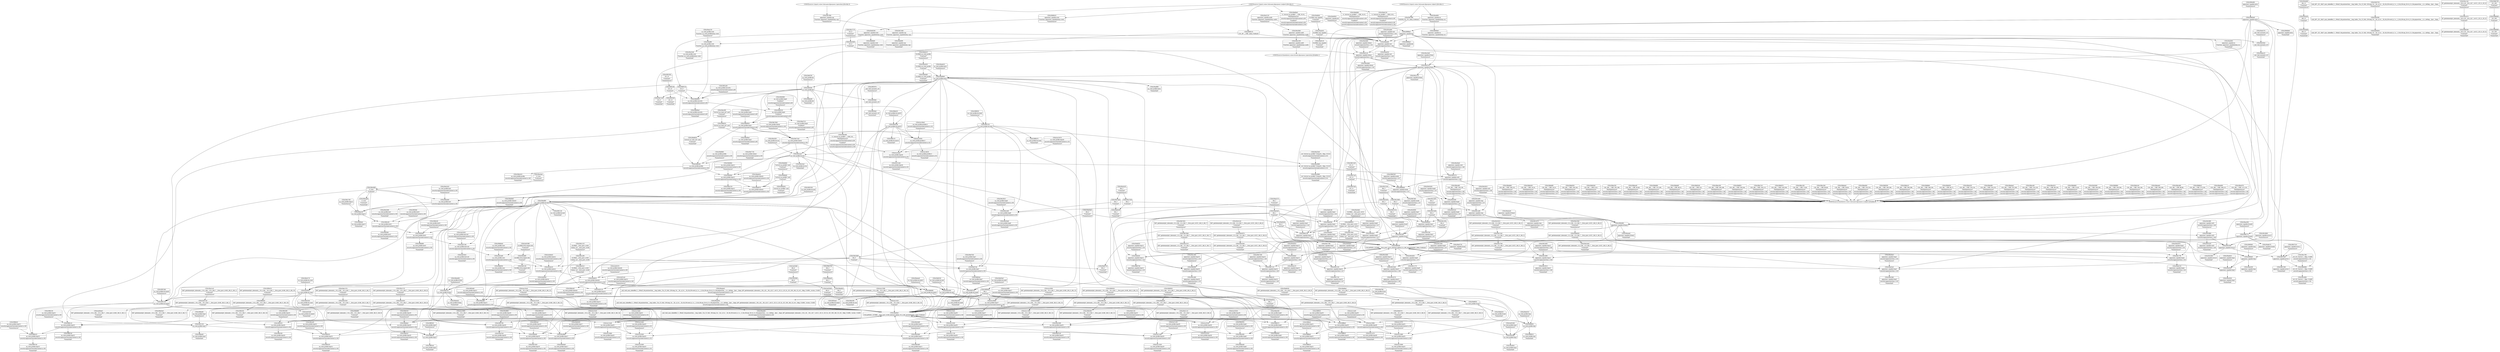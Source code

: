 digraph {
	CE0x39cc930 [shape=record,shape=Mrecord,label="{CE0x39cc930|aa_cred_profile:do.end}"]
	CE0x39ef230 [shape=record,shape=Mrecord,label="{CE0x39ef230|aa_cred_profile:bb|*SummSource*}"]
	CE0x3a12a70 [shape=record,shape=Mrecord,label="{CE0x3a12a70|aa_cred_profile:tmp30|security/apparmor/include/context.h,100|*SummSink*}"]
	CE0x39fcb20 [shape=record,shape=Mrecord,label="{CE0x39fcb20|aa_cred_profile:tmp25|security/apparmor/include/context.h,100|*SummSink*}"]
	CE0x39eb970 [shape=record,shape=Mrecord,label="{CE0x39eb970|aa_cred_profile:tobool1|security/apparmor/include/context.h,100}"]
	CE0x39b7ca0 [shape=record,shape=Mrecord,label="{CE0x39b7ca0|i32_11|*Constant*}"]
	CE0x39ff9c0 [shape=record,shape=Mrecord,label="{CE0x39ff9c0|aa_cred_profile:tmp20|security/apparmor/include/context.h,100|*SummSink*}"]
	CE0x3a12a00 [shape=record,shape=Mrecord,label="{CE0x3a12a00|aa_cred_profile:tmp30|security/apparmor/include/context.h,100|*SummSource*}"]
	CE0x3a03110 [shape=record,shape=Mrecord,label="{CE0x3a03110|aa_cred_profile:tmp14|security/apparmor/include/context.h,100}"]
	CE0x39e6650 [shape=record,shape=Mrecord,label="{CE0x39e6650|%struct.aa_task_cxt*_null|*Constant*|*SummSink*}"]
	CE0x39fdc00 [shape=record,shape=Mrecord,label="{CE0x39fdc00|aa_cred_profile:lnot3|security/apparmor/include/context.h,100|*SummSource*}"]
	CE0x39eec50 [shape=record,shape=Mrecord,label="{CE0x39eec50|aa_cred_profile:if.then}"]
	CE0x39c4070 [shape=record,shape=Mrecord,label="{CE0x39c4070|i64*_getelementptr_inbounds_(_8_x_i64_,_8_x_i64_*___llvm_gcov_ctr52,_i64_0,_i64_6)|*Constant*}"]
	CE0x3a11a40 [shape=record,shape=Mrecord,label="{CE0x3a11a40|aa_cred_profile:tmp29|security/apparmor/include/context.h,100}"]
	CE0x39dd420 [shape=record,shape=Mrecord,label="{CE0x39dd420|aa_cred_profile:if.end|*SummSink*}"]
	CE0x39ec9e0 [shape=record,shape=Mrecord,label="{CE0x39ec9e0|i1_true|*Constant*|*SummSource*}"]
	CE0x39fee60 [shape=record,shape=Mrecord,label="{CE0x39fee60|aa_cred_profile:tmp2|*SummSource*}"]
	CE0x39b0740 [shape=record,shape=Mrecord,label="{CE0x39b0740|apparmor_capable:tmp15|security/apparmor/lsm.c,150|*SummSink*}"]
	CE0x39be4e0 [shape=record,shape=Mrecord,label="{CE0x39be4e0|128:_i64,_:_CRE_200,208_|*MultipleSource*|security/apparmor/lsm.c,146|security/apparmor/lsm.c,147}"]
	CE0x39cbcf0 [shape=record,shape=Mrecord,label="{CE0x39cbcf0|i64_12|*Constant*}"]
	CE0x39a50b0 [shape=record,shape=Mrecord,label="{CE0x39a50b0|apparmor_capable:audit|Function::apparmor_capable&Arg::audit::}"]
	CE0x39a71e0 [shape=record,shape=Mrecord,label="{CE0x39a71e0|i32_0|*Constant*|*SummSink*}"]
	CE0x3a02f60 [shape=record,shape=Mrecord,label="{CE0x3a02f60|i64_6|*Constant*}"]
	CE0x39a5120 [shape=record,shape=Mrecord,label="{CE0x39a5120|apparmor_capable:audit|Function::apparmor_capable&Arg::audit::|*SummSource*}"]
	CE0x39f55c0 [shape=record,shape=Mrecord,label="{CE0x39f55c0|aa_cred_profile:tmp15|security/apparmor/include/context.h,100|*SummSink*}"]
	CE0x39e4330 [shape=record,shape=Mrecord,label="{CE0x39e4330|aa_cred_profile:do.end10}"]
	CE0x39bc460 [shape=record,shape=Mrecord,label="{CE0x39bc460|128:_i64,_:_CRE_88,96_|*MultipleSource*|security/apparmor/lsm.c,146|security/apparmor/lsm.c,147}"]
	CE0x39e4240 [shape=record,shape=Mrecord,label="{CE0x39e4240|aa_cred_profile:do.cond|*SummSink*}"]
	CE0x39cc360 [shape=record,shape=Mrecord,label="{CE0x39cc360|apparmor_capable:tmp16|security/apparmor/lsm.c,150|*SummSource*}"]
	CE0x39c1170 [shape=record,shape=Mrecord,label="{CE0x39c1170|apparmor_capable:tmp9|security/apparmor/lsm.c,147|*SummSink*}"]
	CE0x39c0280 [shape=record,shape=Mrecord,label="{CE0x39c0280|apparmor_capable:tmp6|security/apparmor/lsm.c,147}"]
	CE0x39c1b70 [shape=record,shape=Mrecord,label="{CE0x39c1b70|apparmor_capable:cmp|security/apparmor/lsm.c,147|*SummSink*}"]
	CE0x39fdd80 [shape=record,shape=Mrecord,label="{CE0x39fdd80|aa_cred_profile:lnot3|security/apparmor/include/context.h,100|*SummSink*}"]
	CE0x39c2090 [shape=record,shape=Mrecord,label="{CE0x39c2090|i64_3|*Constant*}"]
	CE0x39b9b80 [shape=record,shape=Mrecord,label="{CE0x39b9b80|apparmor_capable:cred|Function::apparmor_capable&Arg::cred::|*SummSink*}"]
	CE0x39b7110 [shape=record,shape=Mrecord,label="{CE0x39b7110|apparmor_capable:tmp14|security/apparmor/lsm.c,149}"]
	CE0x3a00ee0 [shape=record,shape=Mrecord,label="{CE0x3a00ee0|i64*_getelementptr_inbounds_(_16_x_i64_,_16_x_i64_*___llvm_gcov_ctr46,_i64_0,_i64_1)|*Constant*|*SummSink*}"]
	CE0x39bfbc0 [shape=record,shape=Mrecord,label="{CE0x39bfbc0|128:_i64,_:_CRE_272,528_|*MultipleSource*|security/apparmor/lsm.c,146|security/apparmor/lsm.c,147}"]
	CE0x39e6fd0 [shape=record,shape=Mrecord,label="{CE0x39e6fd0|aa_cred_profile:profile|security/apparmor/include/context.h,100|*SummSource*}"]
	CE0x39fc810 [shape=record,shape=Mrecord,label="{CE0x39fc810|aa_cred_profile:tmp25|security/apparmor/include/context.h,100}"]
	CE0x39ea850 [shape=record,shape=Mrecord,label="{CE0x39ea850|_call_void_asm_sideeffect_1:_09ud2_0A.pushsection___bug_table,_22a_22_0A2:_09.long_1b_-_2b,_$_0:c_-_2b_0A_09.word_$_1:c_,_0_0A_09.org_2b+$_2:c_0A.popsection_,_i,i,i,_dirflag_,_fpsr_,_flags_(i8*_getelementptr_inbounds_(_36_x_i8_,_36_x_i8_*_.str12,_i32_0,_i32_0),_i32_100,_i64_12)_#2,_!dbg_!15490,_!srcloc_!15493|security/apparmor/include/context.h,100}"]
	CE0x3a01850 [shape=record,shape=Mrecord,label="{CE0x3a01850|aa_cred_profile:lnot.ext|security/apparmor/include/context.h,100|*SummSource*}"]
	CE0x39ae6c0 [shape=record,shape=Mrecord,label="{CE0x39ae6c0|apparmor_capable:tmp1|*SummSource*}"]
	CE0x39c93f0 [shape=record,shape=Mrecord,label="{CE0x39c93f0|void_(i8*,_i32,_i64)*_asm_sideeffect_1:_09ud2_0A.pushsection___bug_table,_22a_22_0A2:_09.long_1b_-_2b,_$_0:c_-_2b_0A_09.word_$_1:c_,_0_0A_09.org_2b+$_2:c_0A.popsection_,_i,i,i,_dirflag_,_fpsr_,_flags_}"]
	CE0x39be690 [shape=record,shape=Mrecord,label="{CE0x39be690|128:_i64,_:_CRE_208,212_|*MultipleSource*|security/apparmor/lsm.c,146|security/apparmor/lsm.c,147}"]
	CE0x39c12e0 [shape=record,shape=Mrecord,label="{CE0x39c12e0|i64*_getelementptr_inbounds_(_8_x_i64_,_8_x_i64_*___llvm_gcov_ctr52,_i64_0,_i64_5)|*Constant*}"]
	CE0x39b70a0 [shape=record,shape=Mrecord,label="{CE0x39b70a0|apparmor_capable:error.1}"]
	CE0x39bc970 [shape=record,shape=Mrecord,label="{CE0x39bc970|128:_i64,_:_CRE_112,120_|*MultipleSource*|security/apparmor/lsm.c,146|security/apparmor/lsm.c,147}"]
	CE0x399d3e0 [shape=record,shape=Mrecord,label="{CE0x399d3e0|apparmor_capable:entry}"]
	CE0x39b7580 [shape=record,shape=Mrecord,label="{CE0x39b7580|apparmor_capable:error.1|*SummSink*}"]
	CE0x39bddb0 [shape=record,shape=Mrecord,label="{CE0x39bddb0|128:_i64,_:_CRE_148,152_|*MultipleSource*|security/apparmor/lsm.c,146|security/apparmor/lsm.c,147}"]
	CE0x3a031e0 [shape=record,shape=Mrecord,label="{CE0x3a031e0|aa_cred_profile:tmp14|security/apparmor/include/context.h,100|*SummSource*}"]
	CE0x39a56a0 [shape=record,shape=Mrecord,label="{CE0x39a56a0|apparmor_capable:call1|security/apparmor/lsm.c,146|*SummSource*}"]
	"CONST[source:0(mediator),value:0(static)][purpose:{operation}][SnkIdx:1]"
	CE0x39fb2a0 [shape=record,shape=Mrecord,label="{CE0x39fb2a0|aa_cred_profile:tmp22|security/apparmor/include/context.h,100|*SummSink*}"]
	CE0x39ca7a0 [shape=record,shape=Mrecord,label="{CE0x39ca7a0|i8*_getelementptr_inbounds_(_36_x_i8_,_36_x_i8_*_.str12,_i32_0,_i32_0)|*Constant*|*SummSource*}"]
	CE0x39a21c0 [shape=record,shape=Mrecord,label="{CE0x39a21c0|apparmor_capable:if.then}"]
	CE0x39a5040 [shape=record,shape=Mrecord,label="{CE0x39a5040|i32_0|*Constant*}"]
	CE0x39b8c00 [shape=record,shape=Mrecord,label="{CE0x39b8c00|128:_i64,_:_CRE_16,24_|*MultipleSource*|security/apparmor/lsm.c,146|security/apparmor/lsm.c,147}"]
	CE0x39a33e0 [shape=record,shape=Mrecord,label="{CE0x39a33e0|_ret_%struct.aa_profile*_%tmp34,_!dbg_!15510|security/apparmor/include/context.h,101|*SummSource*}"]
	CE0x39ae500 [shape=record,shape=Mrecord,label="{CE0x39ae500|apparmor_capable:tmp|*SummSink*}"]
	CE0x3a027d0 [shape=record,shape=Mrecord,label="{CE0x3a027d0|aa_cred_profile:lnot.ext|security/apparmor/include/context.h,100}"]
	CE0x3a01250 [shape=record,shape=Mrecord,label="{CE0x3a01250|aa_cred_profile:tmp2}"]
	CE0x39a8fa0 [shape=record,shape=Mrecord,label="{CE0x39a8fa0|GLOBAL:cap_capable|*Constant*|*SummSource*}"]
	CE0x39c0760 [shape=record,shape=Mrecord,label="{CE0x39c0760|apparmor_capable:tmp7|security/apparmor/lsm.c,147|*SummSink*}"]
	CE0x3a135c0 [shape=record,shape=Mrecord,label="{CE0x3a135c0|i64*_getelementptr_inbounds_(_16_x_i64_,_16_x_i64_*___llvm_gcov_ctr46,_i64_0,_i64_15)|*Constant*|*SummSource*}"]
	CE0x39a4570 [shape=record,shape=Mrecord,label="{CE0x39a4570|_call_void_mcount()_#2|*SummSource*}"]
	CE0x39ead40 [shape=record,shape=Mrecord,label="{CE0x39ead40|_call_void_asm_sideeffect_1:_09ud2_0A.pushsection___bug_table,_22a_22_0A2:_09.long_1b_-_2b,_$_0:c_-_2b_0A_09.word_$_1:c_,_0_0A_09.org_2b+$_2:c_0A.popsection_,_i,i,i,_dirflag_,_fpsr_,_flags_(i8*_getelementptr_inbounds_(_36_x_i8_,_36_x_i8_*_.str12,_i32_0,_i32_0),_i32_100,_i64_12)_#2,_!dbg_!15490,_!srcloc_!15493|security/apparmor/include/context.h,100|*SummSink*}"]
	CE0x3a10a10 [shape=record,shape=Mrecord,label="{CE0x3a10a10|aa_cred_profile:tmp27|security/apparmor/include/context.h,100|*SummSink*}"]
	CE0x3a028c0 [shape=record,shape=Mrecord,label="{CE0x3a028c0|aa_cred_profile:lnot.ext|security/apparmor/include/context.h,100|*SummSink*}"]
	CE0x39b8df0 [shape=record,shape=Mrecord,label="{CE0x39b8df0|128:_i64,_:_CRE_24,32_|*MultipleSource*|security/apparmor/lsm.c,146|security/apparmor/lsm.c,147}"]
	CE0x39c0620 [shape=record,shape=Mrecord,label="{CE0x39c0620|apparmor_capable:tmp7|security/apparmor/lsm.c,147}"]
	CE0x39bd030 [shape=record,shape=Mrecord,label="{CE0x39bd030|128:_i64,_:_CRE_136,144_|*MultipleSource*|security/apparmor/lsm.c,146|security/apparmor/lsm.c,147}"]
	CE0x39b97c0 [shape=record,shape=Mrecord,label="{CE0x39b97c0|i32_0|*Constant*}"]
	CE0x3a02a80 [shape=record,shape=Mrecord,label="{CE0x3a02a80|aa_cred_profile:conv|security/apparmor/include/context.h,100}"]
	CE0x39c9730 [shape=record,shape=Mrecord,label="{CE0x39c9730|void_(i8*,_i32,_i64)*_asm_sideeffect_1:_09ud2_0A.pushsection___bug_table,_22a_22_0A2:_09.long_1b_-_2b,_$_0:c_-_2b_0A_09.word_$_1:c_,_0_0A_09.org_2b+$_2:c_0A.popsection_,_i,i,i,_dirflag_,_fpsr_,_flags_|*SummSource*}"]
	CE0x39a5570 [shape=record,shape=Mrecord,label="{CE0x39a5570|apparmor_capable:call1|security/apparmor/lsm.c,146}"]
	CE0x39e2bd0 [shape=record,shape=Mrecord,label="{CE0x39e2bd0|aa_cred_profile:tmp6|security/apparmor/include/context.h,100|*SummSink*}"]
	CE0x39ef650 [shape=record,shape=Mrecord,label="{CE0x39ef650|aa_cred_profile:if.end}"]
	CE0x39e74a0 [shape=record,shape=Mrecord,label="{CE0x39e74a0|i64_2|*Constant*}"]
	CE0x39e1a90 [shape=record,shape=Mrecord,label="{CE0x39e1a90|GLOBAL:__llvm_gcov_ctr46|Global_var:__llvm_gcov_ctr46}"]
	CE0x39c0bc0 [shape=record,shape=Mrecord,label="{CE0x39c0bc0|apparmor_capable:tmp8|security/apparmor/lsm.c,147|*SummSink*}"]
	CE0x39feed0 [shape=record,shape=Mrecord,label="{CE0x39feed0|aa_cred_profile:tmp2|*SummSink*}"]
	CE0x3a106d0 [shape=record,shape=Mrecord,label="{CE0x3a106d0|aa_cred_profile:tmp27|security/apparmor/include/context.h,100}"]
	CE0x39a8a80 [shape=record,shape=Mrecord,label="{CE0x39a8a80|GLOBAL:aa_cred_profile|*Constant*|*SummSink*}"]
	CE0x39a23b0 [shape=record,shape=Mrecord,label="{CE0x39a23b0|i64*_getelementptr_inbounds_(_8_x_i64_,_8_x_i64_*___llvm_gcov_ctr52,_i64_0,_i64_0)|*Constant*|*SummSource*}"]
	CE0x39c2610 [shape=record,shape=Mrecord,label="{CE0x39c2610|i64*_getelementptr_inbounds_(_8_x_i64_,_8_x_i64_*___llvm_gcov_ctr52,_i64_0,_i64_5)|*Constant*|*SummSource*}"]
	CE0x39e5dd0 [shape=record,shape=Mrecord,label="{CE0x39e5dd0|aa_cred_profile:tmp11|security/apparmor/include/context.h,100|*SummSource*}"]
	CE0x39a7780 [shape=record,shape=Mrecord,label="{CE0x39a7780|apparmor_capable:tmp3|security/apparmor/lsm.c,145|*SummSink*}"]
	CE0x39ffdc0 [shape=record,shape=Mrecord,label="{CE0x39ffdc0|aa_cred_profile:tmp21|security/apparmor/include/context.h,100|*SummSource*}"]
	CE0x39e07b0 [shape=record,shape=Mrecord,label="{CE0x39e07b0|aa_cred_profile:tmp7|security/apparmor/include/context.h,100|*SummSource*}"]
	CE0x39a1c10 [shape=record,shape=Mrecord,label="{CE0x39a1c10|apparmor_capable:if.then|*SummSink*}"]
	CE0x39ae8c0 [shape=record,shape=Mrecord,label="{CE0x39ae8c0|apparmor_capable:tmp2|security/apparmor/lsm.c,145|*SummSink*}"]
	CE0x39e34b0 [shape=record,shape=Mrecord,label="{CE0x39e34b0|aa_cred_profile:tmp11|security/apparmor/include/context.h,100}"]
	CE0x39db360 [shape=record,shape=Mrecord,label="{CE0x39db360|i8*_getelementptr_inbounds_(_36_x_i8_,_36_x_i8_*_.str12,_i32_0,_i32_0)|*Constant*|*SummSink*}"]
	CE0x39c3a20 [shape=record,shape=Mrecord,label="{CE0x39c3a20|apparmor_capable:call3|security/apparmor/lsm.c,148|*SummSink*}"]
	CE0x39f5150 [shape=record,shape=Mrecord,label="{CE0x39f5150|aa_cred_profile:do.body}"]
	CE0x39efa20 [shape=record,shape=Mrecord,label="{CE0x39efa20|i64*_getelementptr_inbounds_(_16_x_i64_,_16_x_i64_*___llvm_gcov_ctr46,_i64_0,_i64_0)|*Constant*|*SummSink*}"]
	CE0x39edf30 [shape=record,shape=Mrecord,label="{CE0x39edf30|aa_cred_profile:tmp}"]
	CE0x39c3260 [shape=record,shape=Mrecord,label="{CE0x39c3260|apparmor_capable:error.0}"]
	CE0x39ff8e0 [shape=record,shape=Mrecord,label="{CE0x39ff8e0|aa_cred_profile:tmp20|security/apparmor/include/context.h,100}"]
	CE0x39e0d30 [shape=record,shape=Mrecord,label="{CE0x39e0d30|aa_cred_profile:tmp17|security/apparmor/include/context.h,100|*SummSource*}"]
	CE0x39e75a0 [shape=record,shape=Mrecord,label="{CE0x39e75a0|aa_cred_profile:tobool|security/apparmor/include/context.h,100}"]
	CE0x39c1040 [shape=record,shape=Mrecord,label="{CE0x39c1040|apparmor_capable:tmp9|security/apparmor/lsm.c,147|*SummSource*}"]
	CE0x39f0810 [shape=record,shape=Mrecord,label="{CE0x39f0810|aa_cred_profile:tmp|*SummSink*}"]
	CE0x39a5190 [shape=record,shape=Mrecord,label="{CE0x39a5190|apparmor_capable:audit|Function::apparmor_capable&Arg::audit::|*SummSink*}"]
	CE0x39dadd0 [shape=record,shape=Mrecord,label="{CE0x39dadd0|aa_cred_profile:lnot|security/apparmor/include/context.h,100}"]
	CE0x39efc50 [shape=record,shape=Mrecord,label="{CE0x39efc50|aa_cred_profile:tmp18|security/apparmor/include/context.h,100|*SummSource*}"]
	CE0x39cbdd0 [shape=record,shape=Mrecord,label="{CE0x39cbdd0|i64_12|*Constant*|*SummSink*}"]
	CE0x39a4f40 [shape=record,shape=Mrecord,label="{CE0x39a4f40|apparmor_capable:ns|Function::apparmor_capable&Arg::ns::|*SummSink*}"]
	CE0x39e1c10 [shape=record,shape=Mrecord,label="{CE0x39e1c10|GLOBAL:__llvm_gcov_ctr46|Global_var:__llvm_gcov_ctr46|*SummSource*}"]
	CE0x39cc110 [shape=record,shape=Mrecord,label="{CE0x39cc110|i64*_getelementptr_inbounds_(_16_x_i64_,_16_x_i64_*___llvm_gcov_ctr46,_i64_0,_i64_9)|*Constant*|*SummSource*}"]
	CE0x3a10350 [shape=record,shape=Mrecord,label="{CE0x3a10350|aa_cred_profile:tmp26|security/apparmor/include/context.h,100|*SummSource*}"]
	CE0x39b81b0 [shape=record,shape=Mrecord,label="{CE0x39b81b0|apparmor_capable:mode|security/apparmor/lsm.c,147|*SummSource*}"]
	CE0x39fb6c0 [shape=record,shape=Mrecord,label="{CE0x39fb6c0|aa_cred_profile:tmp23|security/apparmor/include/context.h,100|*SummSource*}"]
	CE0x3a13250 [shape=record,shape=Mrecord,label="{CE0x3a13250|i64*_getelementptr_inbounds_(_16_x_i64_,_16_x_i64_*___llvm_gcov_ctr46,_i64_0,_i64_15)|*Constant*}"]
	CE0x39b85b0 [shape=record,shape=Mrecord,label="{CE0x39b85b0|128:_i64,_:_CRE_8,16_|*MultipleSource*|security/apparmor/lsm.c,146|security/apparmor/lsm.c,147}"]
	CE0x39ce1a0 [shape=record,shape=Mrecord,label="{CE0x39ce1a0|i64*_getelementptr_inbounds_(_16_x_i64_,_16_x_i64_*___llvm_gcov_ctr46,_i64_0,_i64_1)|*Constant*|*SummSource*}"]
	CE0x39ef3d0 [shape=record,shape=Mrecord,label="{CE0x39ef3d0|aa_cred_profile:bb}"]
	CE0x39e7720 [shape=record,shape=Mrecord,label="{CE0x39e7720|aa_cred_profile:tobool|security/apparmor/include/context.h,100|*SummSink*}"]
	CE0x39be330 [shape=record,shape=Mrecord,label="{CE0x39be330|128:_i64,_:_CRE_192,196_|*MultipleSource*|security/apparmor/lsm.c,146|security/apparmor/lsm.c,147}"]
	CE0x3a14590 [shape=record,shape=Mrecord,label="{CE0x3a14590|aa_cred_profile:tmp33|security/apparmor/include/context.h,101|*SummSink*}"]
	CE0x39eeee0 [shape=record,shape=Mrecord,label="{CE0x39eeee0|aa_cred_profile:do.body5|*SummSource*}"]
	CE0x39bba40 [shape=record,shape=Mrecord,label="{CE0x39bba40|128:_i64,_:_CRE_40,48_|*MultipleSource*|security/apparmor/lsm.c,146|security/apparmor/lsm.c,147}"]
	CE0x39f1ab0 [shape=record,shape=Mrecord,label="{CE0x39f1ab0|aa_cred_profile:security|security/apparmor/include/context.h,99|*SummSource*}"]
	CE0x39a31c0 [shape=record,shape=Mrecord,label="{CE0x39a31c0|apparmor_capable:tobool|security/apparmor/lsm.c,145}"]
	CE0x39c1a90 [shape=record,shape=Mrecord,label="{CE0x39c1a90|apparmor_capable:cmp|security/apparmor/lsm.c,147}"]
	CE0x399d800 [shape=record,shape=Mrecord,label="{CE0x399d800|apparmor_capable:if.end|*SummSource*}"]
	CE0x39a8a10 [shape=record,shape=Mrecord,label="{CE0x39a8a10|GLOBAL:aa_cred_profile|*Constant*|*SummSource*}"]
	CE0x39efcc0 [shape=record,shape=Mrecord,label="{CE0x39efcc0|aa_cred_profile:tmp18|security/apparmor/include/context.h,100|*SummSink*}"]
	CE0x399f540 [shape=record,shape=Mrecord,label="{CE0x399f540|COLLAPSED:_GCMRE___llvm_gcov_ctr52_internal_global_8_x_i64_zeroinitializer:_elem_0:default:}"]
	CE0x39a3680 [shape=record,shape=Mrecord,label="{CE0x39a3680|_ret_%struct.aa_profile*_%tmp34,_!dbg_!15510|security/apparmor/include/context.h,101}"]
	CE0x39bdfd0 [shape=record,shape=Mrecord,label="{CE0x39bdfd0|128:_i64,_:_CRE_152,160_|*MultipleSource*|security/apparmor/lsm.c,146|security/apparmor/lsm.c,147}"]
	CE0x39a4ae0 [shape=record,shape=Mrecord,label="{CE0x39a4ae0|apparmor_capable:if.then2|*SummSink*}"]
	CE0x3a11f10 [shape=record,shape=Mrecord,label="{CE0x3a11f10|i64*_getelementptr_inbounds_(_16_x_i64_,_16_x_i64_*___llvm_gcov_ctr46,_i64_0,_i64_14)|*Constant*}"]
	CE0x39f49e0 [shape=record,shape=Mrecord,label="{CE0x39f49e0|aa_cred_profile:tmp13|*SummSink*}"]
	"CONST[source:0(mediator),value:2(dynamic)][purpose:{subject}][SnkIdx:0]"
	CE0x39e5420 [shape=record,shape=Mrecord,label="{CE0x39e5420|aa_cred_profile:lnot|security/apparmor/include/context.h,100|*SummSource*}"]
	CE0x399f460 [shape=record,shape=Mrecord,label="{CE0x399f460|apparmor_capable:tmp|*SummSource*}"]
	CE0x39bbbf0 [shape=record,shape=Mrecord,label="{CE0x39bbbf0|128:_i64,_:_CRE_48,52_|*MultipleSource*|security/apparmor/lsm.c,146|security/apparmor/lsm.c,147}"]
	CE0x39a9120 [shape=record,shape=Mrecord,label="{CE0x39a9120|GLOBAL:cap_capable|*Constant*|*SummSink*}"]
	CE0x39ffbd0 [shape=record,shape=Mrecord,label="{CE0x39ffbd0|aa_cred_profile:tmp21|security/apparmor/include/context.h,100}"]
	CE0x39a7170 [shape=record,shape=Mrecord,label="{CE0x39a7170|i32_0|*Constant*|*SummSource*}"]
	CE0x39ed9a0 [shape=record,shape=Mrecord,label="{CE0x39ed9a0|aa_cred_profile:tmp5|security/apparmor/include/context.h,99|*SummSink*}"]
	CE0x39edfa0 [shape=record,shape=Mrecord,label="{CE0x39edfa0|COLLAPSED:_GCMRE___llvm_gcov_ctr46_internal_global_16_x_i64_zeroinitializer:_elem_0:default:}"]
	CE0x39dbe80 [shape=record,shape=Mrecord,label="{CE0x39dbe80|aa_cred_profile:bb|*SummSink*}"]
	CE0x39b9830 [shape=record,shape=Mrecord,label="{CE0x39b9830|aa_cred_profile:security|security/apparmor/include/context.h,99}"]
	CE0x399f6a0 [shape=record,shape=Mrecord,label="{CE0x399f6a0|apparmor_capable:bb|*SummSink*}"]
	CE0x39f08a0 [shape=record,shape=Mrecord,label="{CE0x39f08a0|i64_1|*Constant*}"]
	CE0x39fc490 [shape=record,shape=Mrecord,label="{CE0x39fc490|aa_cred_profile:tmp24|security/apparmor/include/context.h,100|*SummSource*}"]
	CE0x39b6da0 [shape=record,shape=Mrecord,label="{CE0x39b6da0|aa_cred_profile:conv|security/apparmor/include/context.h,100|*SummSource*}"]
	CE0x39c2100 [shape=record,shape=Mrecord,label="{CE0x39c2100|i64_3|*Constant*|*SummSource*}"]
	CE0x399f4d0 [shape=record,shape=Mrecord,label="{CE0x399f4d0|apparmor_capable:tmp}"]
	CE0x39e0eb0 [shape=record,shape=Mrecord,label="{CE0x39e0eb0|aa_cred_profile:tmp17|security/apparmor/include/context.h,100|*SummSink*}"]
	CE0x39b09f0 [shape=record,shape=Mrecord,label="{CE0x39b09f0|apparmor_capable:tmp16|security/apparmor/lsm.c,150}"]
	CE0x39de360 [shape=record,shape=Mrecord,label="{CE0x39de360|aa_cred_profile:tmp8|security/apparmor/include/context.h,100|*SummSource*}"]
	CE0x39b8540 [shape=record,shape=Mrecord,label="{CE0x39b8540|128:_i64,_:_CRE_0,8_|*MultipleSource*|security/apparmor/lsm.c,146|security/apparmor/lsm.c,147}"]
	CE0x39a3030 [shape=record,shape=Mrecord,label="{CE0x39a3030|apparmor_capable:tmp1|*SummSink*}"]
	CE0x39c3f40 [shape=record,shape=Mrecord,label="{CE0x39c3f40|apparmor_capable:error.0|*SummSink*}"]
	CE0x39ae150 [shape=record,shape=Mrecord,label="{CE0x39ae150|aa_cred_profile:cred|Function::aa_cred_profile&Arg::cred::|*SummSource*}"]
	CE0x39b7290 [shape=record,shape=Mrecord,label="{CE0x39b7290|apparmor_capable:tmp14|security/apparmor/lsm.c,149|*SummSource*}"]
	CE0x39c4910 [shape=record,shape=Mrecord,label="{CE0x39c4910|apparmor_capable:tmp13|security/apparmor/lsm.c,149|*SummSource*}"]
	CE0x39c1520 [shape=record,shape=Mrecord,label="{CE0x39c1520|apparmor_capable:tmp10|security/apparmor/lsm.c,147}"]
	CE0x39be180 [shape=record,shape=Mrecord,label="{CE0x39be180|128:_i64,_:_CRE_160,188_|*MultipleSource*|security/apparmor/lsm.c,146|security/apparmor/lsm.c,147}"]
	CE0x39a0950 [shape=record,shape=Mrecord,label="{CE0x39a0950|apparmor_capable:bb|*SummSource*}"]
	CE0x39cd7e0 [shape=record,shape=Mrecord,label="{CE0x39cd7e0|aa_cred_profile:tmp16|security/apparmor/include/context.h,100|*SummSink*}"]
	CE0x39a42a0 [shape=record,shape=Mrecord,label="{CE0x39a42a0|apparmor_capable:tmp5|security/apparmor/lsm.c,145}"]
	CE0x399f8a0 [shape=record,shape=Mrecord,label="{CE0x399f8a0|apparmor_capable:bb}"]
	CE0x39bff20 [shape=record,shape=Mrecord,label="{CE0x39bff20|128:_i64,_:_CRE_536,544_|*MultipleSource*|security/apparmor/lsm.c,146|security/apparmor/lsm.c,147}"]
	CE0x39db690 [shape=record,shape=Mrecord,label="{CE0x39db690|i32_100|*Constant*}"]
	CE0x39f4180 [shape=record,shape=Mrecord,label="{CE0x39f4180|i32_22|*Constant*}"]
	CE0x39ca470 [shape=record,shape=Mrecord,label="{CE0x39ca470|i8*_getelementptr_inbounds_(_36_x_i8_,_36_x_i8_*_.str12,_i32_0,_i32_0)|*Constant*}"]
	CE0x39eef80 [shape=record,shape=Mrecord,label="{CE0x39eef80|aa_cred_profile:lor.end}"]
	CE0x39b9de0 [shape=record,shape=Mrecord,label="{CE0x39b9de0|apparmor_capable:ns|Function::apparmor_capable&Arg::ns::}"]
	CE0x3a13cd0 [shape=record,shape=Mrecord,label="{CE0x3a13cd0|aa_cred_profile:tmp32|security/apparmor/include/context.h,101}"]
	CE0x39a0720 [shape=record,shape=Mrecord,label="{CE0x39a0720|apparmor_capable:if.end|*SummSink*}"]
	CE0x39c48a0 [shape=record,shape=Mrecord,label="{CE0x39c48a0|apparmor_capable:tmp13|security/apparmor/lsm.c,149}"]
	CE0x39a2fc0 [shape=record,shape=Mrecord,label="{CE0x39a2fc0|apparmor_capable:tmp1}"]
	CE0x39f1250 [shape=record,shape=Mrecord,label="{CE0x39f1250|aa_cred_profile:do.body6}"]
	CE0x39e31a0 [shape=record,shape=Mrecord,label="{CE0x39e31a0|aa_cred_profile:tmp10|security/apparmor/include/context.h,100|*SummSink*}"]
	CE0x39fb1c0 [shape=record,shape=Mrecord,label="{CE0x39fb1c0|aa_cred_profile:tmp22|security/apparmor/include/context.h,100}"]
	CE0x39f0b70 [shape=record,shape=Mrecord,label="{CE0x39f0b70|aa_cred_profile:do.body|*SummSink*}"]
	CE0x39bc7c0 [shape=record,shape=Mrecord,label="{CE0x39bc7c0|128:_i64,_:_CRE_104,112_|*MultipleSource*|security/apparmor/lsm.c,146|security/apparmor/lsm.c,147}"]
	CE0x39a6710 [shape=record,shape=Mrecord,label="{CE0x39a6710|i64_0|*Constant*|*SummSink*}"]
	CE0x39bfd70 [shape=record,shape=Mrecord,label="{CE0x39bfd70|128:_i64,_:_CRE_528,536_|*MultipleSource*|security/apparmor/lsm.c,146|security/apparmor/lsm.c,147}"]
	CE0x3a12990 [shape=record,shape=Mrecord,label="{CE0x3a12990|aa_cred_profile:tmp30|security/apparmor/include/context.h,100}"]
	CE0x39bc100 [shape=record,shape=Mrecord,label="{CE0x39bc100|128:_i64,_:_CRE_72,80_|*MultipleSource*|security/apparmor/lsm.c,146|security/apparmor/lsm.c,147}"]
	CE0x39c3010 [shape=record,shape=Mrecord,label="{CE0x39c3010|apparmor_capable:tmp11|security/apparmor/lsm.c,148|*SummSink*}"]
	CE0x39f30b0 [shape=record,shape=Mrecord,label="{CE0x39f30b0|aa_cred_profile:lnot3|security/apparmor/include/context.h,100}"]
	CE0x3a12f70 [shape=record,shape=Mrecord,label="{CE0x3a12f70|aa_cred_profile:tmp31|security/apparmor/include/context.h,100|*SummSource*}"]
	CE0x39df5e0 [shape=record,shape=Mrecord,label="{CE0x39df5e0|aa_cred_profile:tmp7|security/apparmor/include/context.h,100|*SummSink*}"]
	CE0x39c17c0 [shape=record,shape=Mrecord,label="{CE0x39c17c0|apparmor_capable:tmp10|security/apparmor/lsm.c,147|*SummSink*}"]
	CE0x3a035d0 [shape=record,shape=Mrecord,label="{CE0x3a035d0|aa_cred_profile:do.body6|*SummSink*}"]
	CE0x39cc480 [shape=record,shape=Mrecord,label="{CE0x39cc480|apparmor_capable:tmp16|security/apparmor/lsm.c,150|*SummSink*}"]
	CE0x39c3570 [shape=record,shape=Mrecord,label="{CE0x39c3570|apparmor_capable:tmp12|security/apparmor/lsm.c,148|*SummSink*}"]
	CE0x39a8e70 [shape=record,shape=Mrecord,label="{CE0x39a8e70|apparmor_capable:if.end4|*SummSink*}"]
	CE0x3a15070 [shape=record,shape=Mrecord,label="{CE0x3a15070|aa_cred_profile:tmp34|security/apparmor/include/context.h,101|*SummSource*}"]
	CE0x39c2e00 [shape=record,shape=Mrecord,label="{CE0x39c2e00|apparmor_capable:tmp11|security/apparmor/lsm.c,148|*SummSource*}"]
	CE0x39dc620 [shape=record,shape=Mrecord,label="{CE0x39dc620|aa_cred_profile:tmp9|security/apparmor/include/context.h,100|*SummSource*}"]
	CE0x39dcd10 [shape=record,shape=Mrecord,label="{CE0x39dcd10|aa_cred_profile:profile|security/apparmor/include/context.h,100|*SummSink*}"]
	CE0x39ae5e0 [shape=record,shape=Mrecord,label="{CE0x39ae5e0|i64_1|*Constant*}"]
	CE0x39a8900 [shape=record,shape=Mrecord,label="{CE0x39a8900|aa_cred_profile:entry}"]
	CE0x3a13db0 [shape=record,shape=Mrecord,label="{CE0x3a13db0|aa_cred_profile:tmp32|security/apparmor/include/context.h,101|*SummSink*}"]
	CE0x39fb7e0 [shape=record,shape=Mrecord,label="{CE0x39fb7e0|aa_cred_profile:tmp23|security/apparmor/include/context.h,100|*SummSink*}"]
	CE0x39c4e20 [shape=record,shape=Mrecord,label="{CE0x39c4e20|aa_cred_profile:expval|security/apparmor/include/context.h,100}"]
	CE0x39b80e0 [shape=record,shape=Mrecord,label="{CE0x39b80e0|apparmor_capable:mode|security/apparmor/lsm.c,147}"]
	CE0x39ff040 [shape=record,shape=Mrecord,label="{CE0x39ff040|aa_cred_profile:tmp3}"]
	CE0x39bc2b0 [shape=record,shape=Mrecord,label="{CE0x39bc2b0|128:_i64,_:_CRE_80,88_|*MultipleSource*|security/apparmor/lsm.c,146|security/apparmor/lsm.c,147}"]
	CE0x3a021f0 [shape=record,shape=Mrecord,label="{CE0x3a021f0|GLOBAL:llvm.expect.i64|*Constant*|*SummSink*}"]
	CE0x3a054f0 [shape=record,shape=Mrecord,label="{CE0x3a054f0|aa_cred_profile:tmp1}"]
	CE0x39cd3a0 [shape=record,shape=Mrecord,label="{CE0x39cd3a0|aa_cred_profile:lor.rhs|*SummSink*}"]
	CE0x39e5760 [shape=record,shape=Mrecord,label="{CE0x39e5760|aa_cred_profile:tmp13|*SummSource*}"]
	CE0x39bbda0 [shape=record,shape=Mrecord,label="{CE0x39bbda0|128:_i64,_:_CRE_56,64_|*MultipleSource*|security/apparmor/lsm.c,146|security/apparmor/lsm.c,147}"]
	CE0x39b9930 [shape=record,shape=Mrecord,label="{CE0x39b9930|aa_cred_profile:tmp5|security/apparmor/include/context.h,99}"]
	CE0x3a057a0 [shape=record,shape=Mrecord,label="{CE0x3a057a0|i64*_getelementptr_inbounds_(_16_x_i64_,_16_x_i64_*___llvm_gcov_ctr46,_i64_0,_i64_1)|*Constant*}"]
	CE0x39ec0f0 [shape=record,shape=Mrecord,label="{CE0x39ec0f0|%struct.aa_task_cxt*_null|*Constant*|*SummSource*}"]
	CE0x39f0f20 [shape=record,shape=Mrecord,label="{CE0x39f0f20|aa_cred_profile:do.body|*SummSource*}"]
	CE0x39db700 [shape=record,shape=Mrecord,label="{CE0x39db700|i32_100|*Constant*|*SummSource*}"]
	CE0x39c4540 [shape=record,shape=Mrecord,label="{CE0x39c4540|i64*_getelementptr_inbounds_(_8_x_i64_,_8_x_i64_*___llvm_gcov_ctr52,_i64_0,_i64_6)|*Constant*|*SummSink*}"]
	CE0x3a03040 [shape=record,shape=Mrecord,label="{CE0x3a03040|i64_6|*Constant*|*SummSink*}"]
	CE0x39a4d00 [shape=record,shape=Mrecord,label="{CE0x39a4d00|apparmor_capable:ns|Function::apparmor_capable&Arg::ns::|*SummSource*}"]
	CE0x39be840 [shape=record,shape=Mrecord,label="{CE0x39be840|128:_i64,_:_CRE_216,224_|*MultipleSource*|security/apparmor/lsm.c,146|security/apparmor/lsm.c,147}"]
	CE0x3a032f0 [shape=record,shape=Mrecord,label="{CE0x3a032f0|aa_cred_profile:tmp14|security/apparmor/include/context.h,100|*SummSink*}"]
	CE0x399f770 [shape=record,shape=Mrecord,label="{CE0x399f770|apparmor_capable:if.end4}"]
	CE0x39eea80 [shape=record,shape=Mrecord,label="{CE0x39eea80|aa_cred_profile:tmp15|security/apparmor/include/context.h,100}"]
	CE0x39a77f0 [shape=record,shape=Mrecord,label="{CE0x39a77f0|apparmor_capable:tmp4|security/apparmor/lsm.c,145}"]
	CE0x39a8300 [shape=record,shape=Mrecord,label="{CE0x39a8300|apparmor_capable:tmp2|security/apparmor/lsm.c,145}"]
	CE0x39dece0 [shape=record,shape=Mrecord,label="{CE0x39dece0|aa_cred_profile:tobool4|security/apparmor/include/context.h,100|*SummSink*}"]
	CE0x39a5970 [shape=record,shape=Mrecord,label="{CE0x39a5970|apparmor_capable:tmp4|security/apparmor/lsm.c,145|*SummSource*}"]
	CE0x39ebf10 [shape=record,shape=Mrecord,label="{CE0x39ebf10|%struct.aa_task_cxt*_null|*Constant*}"]
	CE0x3a108f0 [shape=record,shape=Mrecord,label="{CE0x3a108f0|aa_cred_profile:tmp27|security/apparmor/include/context.h,100|*SummSource*}"]
	CE0x39c22d0 [shape=record,shape=Mrecord,label="{CE0x39c22d0|i64_4|*Constant*}"]
	CE0x39c27b0 [shape=record,shape=Mrecord,label="{CE0x39c27b0|i64*_getelementptr_inbounds_(_8_x_i64_,_8_x_i64_*___llvm_gcov_ctr52,_i64_0,_i64_5)|*Constant*|*SummSink*}"]
	CE0x39b9c10 [shape=record,shape=Mrecord,label="{CE0x39b9c10|128:_i8*,_:_CRE:_elem_0:default:}"]
	CE0x39c3880 [shape=record,shape=Mrecord,label="{CE0x39c3880|apparmor_capable:call3|security/apparmor/lsm.c,148}"]
	CE0x39fb410 [shape=record,shape=Mrecord,label="{CE0x39fb410|aa_cred_profile:tmp23|security/apparmor/include/context.h,100}"]
	CE0x39f2fb0 [shape=record,shape=Mrecord,label="{CE0x39f2fb0|aa_cred_profile:lnot2|security/apparmor/include/context.h,100|*SummSink*}"]
	CE0x39c0690 [shape=record,shape=Mrecord,label="{CE0x39c0690|apparmor_capable:tmp7|security/apparmor/lsm.c,147|*SummSource*}"]
	CE0x39ae650 [shape=record,shape=Mrecord,label="{CE0x39ae650|i64_1|*Constant*|*SummSink*}"]
	CE0x39e2910 [shape=record,shape=Mrecord,label="{CE0x39e2910|aa_cred_profile:tmp6|security/apparmor/include/context.h,100|*SummSource*}"]
	CE0x39cd660 [shape=record,shape=Mrecord,label="{CE0x39cd660|aa_cred_profile:tmp16|security/apparmor/include/context.h,100|*SummSource*}"]
	CE0x39fca00 [shape=record,shape=Mrecord,label="{CE0x39fca00|aa_cred_profile:tmp25|security/apparmor/include/context.h,100|*SummSource*}"]
	CE0x39ff1d0 [shape=record,shape=Mrecord,label="{CE0x39ff1d0|aa_cred_profile:tmp3|*SummSink*}"]
	CE0x39feb20 [shape=record,shape=Mrecord,label="{CE0x39feb20|aa_cred_profile:do.end10|*SummSource*}"]
	CE0x39aa260 [shape=record,shape=Mrecord,label="{CE0x39aa260|apparmor_capable:if.end4|*SummSource*}"]
	CE0x3a12d80 [shape=record,shape=Mrecord,label="{CE0x3a12d80|aa_cred_profile:tmp31|security/apparmor/include/context.h,100}"]
	CE0x39e89e0 [shape=record,shape=Mrecord,label="{CE0x39e89e0|0:_%struct.aa_profile*,_:_CRE_16,24_|*MultipleSource*|security/apparmor/include/context.h,99|*LoadInst*|security/apparmor/include/context.h,99|security/apparmor/include/context.h,100}"]
	CE0x39bce80 [shape=record,shape=Mrecord,label="{CE0x39bce80|128:_i64,_:_CRE_128,136_|*MultipleSource*|security/apparmor/lsm.c,146|security/apparmor/lsm.c,147}"]
	CE0x39a24a0 [shape=record,shape=Mrecord,label="{CE0x39a24a0|i64*_getelementptr_inbounds_(_8_x_i64_,_8_x_i64_*___llvm_gcov_ctr52,_i64_0,_i64_0)|*Constant*|*SummSink*}"]
	CE0x39db8f0 [shape=record,shape=Mrecord,label="{CE0x39db8f0|i64*_getelementptr_inbounds_(_16_x_i64_,_16_x_i64_*___llvm_gcov_ctr46,_i64_0,_i64_9)|*Constant*|*SummSink*}"]
	CE0x39c0a40 [shape=record,shape=Mrecord,label="{CE0x39c0a40|apparmor_capable:tmp8|security/apparmor/lsm.c,147|*SummSource*}"]
	CE0x39a60f0 [shape=record,shape=Mrecord,label="{CE0x39a60f0|apparmor_capable:cap|Function::apparmor_capable&Arg::cap::|*SummSink*}"]
	CE0x3a14ce0 [shape=record,shape=Mrecord,label="{CE0x3a14ce0|aa_cred_profile:tmp34|security/apparmor/include/context.h,101}"]
	CE0x3864700 [shape=record,shape=Mrecord,label="{CE0x3864700|apparmor_capable:tmp3|security/apparmor/lsm.c,145}"]
	CE0x39dc400 [shape=record,shape=Mrecord,label="{CE0x39dc400|aa_cred_profile:tmp9|security/apparmor/include/context.h,100}"]
	CE0x3a02fd0 [shape=record,shape=Mrecord,label="{CE0x3a02fd0|i64_6|*Constant*|*SummSource*}"]
	CE0x39dce90 [shape=record,shape=Mrecord,label="{CE0x39dce90|0:_%struct.aa_profile*,_:_CRE_0,8_|*MultipleSource*|security/apparmor/include/context.h,99|*LoadInst*|security/apparmor/include/context.h,99|security/apparmor/include/context.h,100}"]
	CE0x39c1650 [shape=record,shape=Mrecord,label="{CE0x39c1650|apparmor_capable:tmp10|security/apparmor/lsm.c,147|*SummSource*}"]
	CE0x39eedc0 [shape=record,shape=Mrecord,label="{CE0x39eedc0|aa_cred_profile:if.then|*SummSink*}"]
	CE0x39adff0 [shape=record,shape=Mrecord,label="{CE0x39adff0|aa_cred_profile:cred|Function::aa_cred_profile&Arg::cred::}"]
	CE0x39f13b0 [shape=record,shape=Mrecord,label="{CE0x39f13b0|aa_cred_profile:do.body6|*SummSource*}"]
	CE0x39fbd10 [shape=record,shape=Mrecord,label="{CE0x39fbd10|i64*_getelementptr_inbounds_(_16_x_i64_,_16_x_i64_*___llvm_gcov_ctr46,_i64_0,_i64_10)|*Constant*|*SummSource*}"]
	CE0x39b7510 [shape=record,shape=Mrecord,label="{CE0x39b7510|apparmor_capable:error.1|*SummSource*}"]
	CE0x39e4b30 [shape=record,shape=Mrecord,label="{CE0x39e4b30|%struct.aa_profile*_null|*Constant*|*SummSink*}"]
	CE0x39fd050 [shape=record,shape=Mrecord,label="{CE0x39fd050|i64*_getelementptr_inbounds_(_16_x_i64_,_16_x_i64_*___llvm_gcov_ctr46,_i64_0,_i64_12)|*Constant*|*SummSource*}"]
	CE0x39fec10 [shape=record,shape=Mrecord,label="{CE0x39fec10|aa_cred_profile:do.end10|*SummSink*}"]
	CE0x39f4c00 [shape=record,shape=Mrecord,label="{CE0x39f4c00|aa_cred_profile:lnot2|security/apparmor/include/context.h,100}"]
	CE0x39bf500 [shape=record,shape=Mrecord,label="{CE0x39bf500|128:_i64,_:_CRE_240,248_|*MultipleSource*|security/apparmor/lsm.c,146|security/apparmor/lsm.c,147}"]
	CE0x39efbe0 [shape=record,shape=Mrecord,label="{CE0x39efbe0|aa_cred_profile:tmp18|security/apparmor/include/context.h,100}"]
	CE0x39e8d80 [shape=record,shape=Mrecord,label="{CE0x39e8d80|0:_%struct.aa_profile*,_:_CRE_24,32_|*MultipleSource*|security/apparmor/include/context.h,99|*LoadInst*|security/apparmor/include/context.h,99|security/apparmor/include/context.h,100}"]
	CE0x3a116c0 [shape=record,shape=Mrecord,label="{CE0x3a116c0|aa_cred_profile:tmp28|security/apparmor/include/context.h,100|*SummSource*}"]
	CE0x3a11c30 [shape=record,shape=Mrecord,label="{CE0x3a11c30|aa_cred_profile:tmp29|security/apparmor/include/context.h,100|*SummSource*}"]
	CE0x39ef530 [shape=record,shape=Mrecord,label="{CE0x39ef530|aa_cred_profile:do.end|*SummSource*}"]
	CE0x39afcb0 [shape=record,shape=Mrecord,label="{CE0x39afcb0|apparmor_capable:tmp15|security/apparmor/lsm.c,150}"]
	CE0x39f19c0 [shape=record,shape=Mrecord,label="{CE0x39f19c0|i32_22|*Constant*|*SummSink*}"]
	CE0x39a7fd0 [shape=record,shape=Mrecord,label="{CE0x39a7fd0|apparmor_capable:cap|Function::apparmor_capable&Arg::cap::|*SummSource*}"]
	CE0x39fcce0 [shape=record,shape=Mrecord,label="{CE0x39fcce0|i64*_getelementptr_inbounds_(_16_x_i64_,_16_x_i64_*___llvm_gcov_ctr46,_i64_0,_i64_12)|*Constant*}"]
	CE0x39db880 [shape=record,shape=Mrecord,label="{CE0x39db880|i32_100|*Constant*|*SummSink*}"]
	CE0x39f5440 [shape=record,shape=Mrecord,label="{CE0x39f5440|aa_cred_profile:tmp15|security/apparmor/include/context.h,100|*SummSource*}"]
	CE0x39eb9e0 [shape=record,shape=Mrecord,label="{CE0x39eb9e0|aa_cred_profile:tobool1|security/apparmor/include/context.h,100|*SummSink*}"]
	CE0x39f00a0 [shape=record,shape=Mrecord,label="{CE0x39f00a0|aa_cred_profile:tmp19|security/apparmor/include/context.h,100|*SummSource*}"]
	CE0x3a11650 [shape=record,shape=Mrecord,label="{CE0x3a11650|aa_cred_profile:tmp28|security/apparmor/include/context.h,100}"]
	CE0x39f2970 [shape=record,shape=Mrecord,label="{CE0x39f2970|_call_void_mcount()_#2|*SummSource*}"]
	CE0x3a04ea0 [shape=record,shape=Mrecord,label="{CE0x3a04ea0|aa_cred_profile:expval|security/apparmor/include/context.h,100|*SummSink*}"]
	CE0x39c4a70 [shape=record,shape=Mrecord,label="{CE0x39c4a70|apparmor_capable:tmp13|security/apparmor/lsm.c,149|*SummSink*}"]
	CE0x39c0d30 [shape=record,shape=Mrecord,label="{CE0x39c0d30|apparmor_capable:tmp9|security/apparmor/lsm.c,147}"]
	CE0x39cd1f0 [shape=record,shape=Mrecord,label="{CE0x39cd1f0|aa_cred_profile:lor.rhs|*SummSource*}"]
	CE0x39a3fa0 [shape=record,shape=Mrecord,label="{CE0x39a3fa0|GLOBAL:__llvm_gcov_ctr52|Global_var:__llvm_gcov_ctr52|*SummSource*}"]
	"CONST[source:1(input),value:2(dynamic)][purpose:{subject}][SrcIdx:2]"
	CE0x39a53d0 [shape=record,shape=Mrecord,label="{CE0x39a53d0|apparmor_capable:tmp5|security/apparmor/lsm.c,145|*SummSink*}"]
	CE0x39ca210 [shape=record,shape=Mrecord,label="{CE0x39ca210|i64*_getelementptr_inbounds_(_8_x_i64_,_8_x_i64_*___llvm_gcov_ctr52,_i64_0,_i64_7)|*Constant*|*SummSink*}"]
	CE0x39bfa10 [shape=record,shape=Mrecord,label="{CE0x39bfa10|128:_i64,_:_CRE_264,268_|*MultipleSource*|security/apparmor/lsm.c,146|security/apparmor/lsm.c,147}"]
	CE0x39bf6b0 [shape=record,shape=Mrecord,label="{CE0x39bf6b0|128:_i64,_:_CRE_248,256_|*MultipleSource*|security/apparmor/lsm.c,146|security/apparmor/lsm.c,147}"]
	CE0x39a93a0 [shape=record,shape=Mrecord,label="{CE0x39a93a0|aa_cred_profile:do.end8|*SummSource*}"]
	CE0x39adf80 [shape=record,shape=Mrecord,label="{CE0x39adf80|aa_cred_profile:entry|*SummSink*}"]
	CE0x39aec90 [shape=record,shape=Mrecord,label="{CE0x39aec90|aa_cred_profile:do.end8|*SummSink*}"]
	CE0x39b99a0 [shape=record,shape=Mrecord,label="{CE0x39b99a0|aa_cred_profile:security|security/apparmor/include/context.h,99|*SummSink*}"]
	CE0x39a3860 [shape=record,shape=Mrecord,label="{CE0x39a3860|_ret_%struct.aa_profile*_%tmp34,_!dbg_!15510|security/apparmor/include/context.h,101|*SummSink*}"]
	CE0x39ddad0 [shape=record,shape=Mrecord,label="{CE0x39ddad0|aa_cred_profile:tmp9|security/apparmor/include/context.h,100|*SummSink*}"]
	CE0x39daab0 [shape=record,shape=Mrecord,label="{CE0x39daab0|i1_true|*Constant*|*SummSink*}"]
	CE0x39e9480 [shape=record,shape=Mrecord,label="{CE0x39e9480|aa_cred_profile:tmp4|*LoadInst*|security/apparmor/include/context.h,99|*SummSource*}"]
	CE0x39f1030 [shape=record,shape=Mrecord,label="{CE0x39f1030|aa_cred_profile:lor.end|*SummSource*}"]
	CE0x3a10bd0 [shape=record,shape=Mrecord,label="{CE0x3a10bd0|i64*_getelementptr_inbounds_(_16_x_i64_,_16_x_i64_*___llvm_gcov_ctr46,_i64_0,_i64_13)|*Constant*}"]
	CE0x39a4150 [shape=record,shape=Mrecord,label="{CE0x39a4150|apparmor_capable:tmp4|security/apparmor/lsm.c,145|*SummSink*}"]
	CE0x3a102e0 [shape=record,shape=Mrecord,label="{CE0x3a102e0|aa_cred_profile:tmp26|security/apparmor/include/context.h,100}"]
	CE0x3a149a0 [shape=record,shape=Mrecord,label="{CE0x3a149a0|aa_cred_profile:profile11|security/apparmor/include/context.h,101|*SummSource*}"]
	CE0x39c03c0 [shape=record,shape=Mrecord,label="{CE0x39c03c0|apparmor_capable:tmp6|security/apparmor/lsm.c,147|*SummSink*}"]
	CE0x39a9200 [shape=record,shape=Mrecord,label="{CE0x39a9200|apparmor_capable:cred|Function::apparmor_capable&Arg::cred::}"]
	CE0x39bdc20 [shape=record,shape=Mrecord,label="{CE0x39bdc20|apparmor_capable:tmp14|security/apparmor/lsm.c,149|*SummSink*}"]
	CE0x39de4e0 [shape=record,shape=Mrecord,label="{CE0x39de4e0|aa_cred_profile:tmp8|security/apparmor/include/context.h,100|*SummSink*}"]
	CE0x39eb830 [shape=record,shape=Mrecord,label="{CE0x39eb830|aa_cred_profile:tobool1|security/apparmor/include/context.h,100|*SummSource*}"]
	CE0x39a4430 [shape=record,shape=Mrecord,label="{CE0x39a4430|GLOBAL:aa_cred_profile|*Constant*}"]
	CE0x39dd560 [shape=record,shape=Mrecord,label="{CE0x39dd560|i64*_getelementptr_inbounds_(_16_x_i64_,_16_x_i64_*___llvm_gcov_ctr46,_i64_0,_i64_0)|*Constant*}"]
	CE0x39e8030 [shape=record,shape=Mrecord,label="{CE0x39e8030|i64*_getelementptr_inbounds_(_16_x_i64_,_16_x_i64_*___llvm_gcov_ctr46,_i64_0,_i64_8)|*Constant*|*SummSource*}"]
	CE0x39a8d30 [shape=record,shape=Mrecord,label="{CE0x39a8d30|i64*_getelementptr_inbounds_(_8_x_i64_,_8_x_i64_*___llvm_gcov_ctr52,_i64_0,_i64_0)|*Constant*}"]
	CE0x39fd390 [shape=record,shape=Mrecord,label="{CE0x39fd390|i64*_getelementptr_inbounds_(_16_x_i64_,_16_x_i64_*___llvm_gcov_ctr46,_i64_0,_i64_12)|*Constant*|*SummSink*}"]
	CE0x3a143d0 [shape=record,shape=Mrecord,label="{CE0x3a143d0|aa_cred_profile:tmp33|security/apparmor/include/context.h,101|*SummSource*}"]
	CE0x3a04dc0 [shape=record,shape=Mrecord,label="{CE0x3a04dc0|aa_cred_profile:expval|security/apparmor/include/context.h,100|*SummSource*}"]
	"CONST[source:1(input),value:2(dynamic)][purpose:{operation}][SrcIdx:3]"
	CE0x39ed130 [shape=record,shape=Mrecord,label="{CE0x39ed130|0:_%struct.aa_profile*,_:_CRE_8,16_|*MultipleSource*|security/apparmor/include/context.h,99|*LoadInst*|security/apparmor/include/context.h,99|security/apparmor/include/context.h,100}"]
	CE0x39a7e60 [shape=record,shape=Mrecord,label="{CE0x39a7e60|apparmor_capable:cap|Function::apparmor_capable&Arg::cap::}"]
	CE0x3a11730 [shape=record,shape=Mrecord,label="{CE0x3a11730|aa_cred_profile:tmp28|security/apparmor/include/context.h,100|*SummSink*}"]
	CE0x39e3c00 [shape=record,shape=Mrecord,label="{CE0x39e3c00|i64_3|*Constant*}"]
	CE0x39b7820 [shape=record,shape=Mrecord,label="{CE0x39b7820|i64*_getelementptr_inbounds_(_8_x_i64_,_8_x_i64_*___llvm_gcov_ctr52,_i64_0,_i64_7)|*Constant*|*SummSource*}"]
	CE0x39c4bf0 [shape=record,shape=Mrecord,label="{CE0x39c4bf0|GLOBAL:llvm.expect.i64|*Constant*}"]
	CE0x39e1030 [shape=record,shape=Mrecord,label="{CE0x39e1030|i64*_getelementptr_inbounds_(_16_x_i64_,_16_x_i64_*___llvm_gcov_ctr46,_i64_0,_i64_7)|*Constant*}"]
	CE0x39b7fe0 [shape=record,shape=Mrecord,label="{CE0x39b7fe0|apparmor_capable:mode|security/apparmor/lsm.c,147|*SummSink*}"]
	CE0x39aea10 [shape=record,shape=Mrecord,label="{CE0x39aea10|_call_void_mcount()_#2|*SummSink*}"]
	CE0x3a142b0 [shape=record,shape=Mrecord,label="{CE0x3a142b0|aa_cred_profile:tmp33|security/apparmor/include/context.h,101}"]
	CE0x39f3ea0 [shape=record,shape=Mrecord,label="{CE0x39f3ea0|aa_cred_profile:do.body5|*SummSink*}"]
	CE0x3a14b20 [shape=record,shape=Mrecord,label="{CE0x3a14b20|aa_cred_profile:profile11|security/apparmor/include/context.h,101|*SummSink*}"]
	CE0x3a01fd0 [shape=record,shape=Mrecord,label="{CE0x3a01fd0|GLOBAL:llvm.expect.i64|*Constant*|*SummSource*}"]
	CE0x395ab60 [shape=record,shape=Mrecord,label="{CE0x395ab60|apparmor_capable:call|security/apparmor/lsm.c,144|*SummSource*}"]
	CE0x39a5810 [shape=record,shape=Mrecord,label="{CE0x39a5810|apparmor_capable:call1|security/apparmor/lsm.c,146|*SummSink*}"]
	CE0x39a8160 [shape=record,shape=Mrecord,label="{CE0x39a8160|i64_2|*Constant*|*SummSink*}"]
	CE0x39e9fe0 [shape=record,shape=Mrecord,label="{CE0x39e9fe0|aa_cred_profile:tmp12|security/apparmor/include/context.h,100|*SummSource*}"]
	CE0x39e1370 [shape=record,shape=Mrecord,label="{CE0x39e1370|i64*_getelementptr_inbounds_(_16_x_i64_,_16_x_i64_*___llvm_gcov_ctr46,_i64_0,_i64_7)|*Constant*|*SummSource*}"]
	CE0x39a5db0 [shape=record,shape=Mrecord,label="{CE0x39a5db0|apparmor_capable:tobool|security/apparmor/lsm.c,145|*SummSink*}"]
	CE0x3a04f10 [shape=record,shape=Mrecord,label="{CE0x3a04f10|aa_cred_profile:tobool4|security/apparmor/include/context.h,100}"]
	CE0x3a11d50 [shape=record,shape=Mrecord,label="{CE0x3a11d50|aa_cred_profile:tmp29|security/apparmor/include/context.h,100|*SummSink*}"]
	CE0x399d9e0 [shape=record,shape=Mrecord,label="{CE0x399d9e0|apparmor_capable:entry|*SummSink*}"]
	CE0x39a81d0 [shape=record,shape=Mrecord,label="{CE0x39a81d0|apparmor_capable:tmp2|security/apparmor/lsm.c,145|*SummSource*}"]
	CE0x39a3f30 [shape=record,shape=Mrecord,label="{CE0x39a3f30|apparmor_capable:tmp3|security/apparmor/lsm.c,145|*SummSource*}"]
	CE0x39a5e20 [shape=record,shape=Mrecord,label="{CE0x39a5e20|i64_2|*Constant*|*SummSource*}"]
	CE0x39e9f40 [shape=record,shape=Mrecord,label="{CE0x39e9f40|aa_cred_profile:tmp12|security/apparmor/include/context.h,100}"]
	CE0x39a1fa0 [shape=record,shape=Mrecord,label="{CE0x39a1fa0|apparmor_capable:if.end}"]
	CE0x39aa050 [shape=record,shape=Mrecord,label="{CE0x39aa050|apparmor_capable:call|security/apparmor/lsm.c,144|*SummSink*}"]
	CE0x39b6f30 [shape=record,shape=Mrecord,label="{CE0x39b6f30|aa_cred_profile:conv|security/apparmor/include/context.h,100|*SummSink*}"]
	CE0x39e8370 [shape=record,shape=Mrecord,label="{CE0x39e8370|i64*_getelementptr_inbounds_(_16_x_i64_,_16_x_i64_*___llvm_gcov_ctr46,_i64_0,_i64_8)|*Constant*|*SummSink*}"]
	CE0x39efed0 [shape=record,shape=Mrecord,label="{CE0x39efed0|aa_cred_profile:tmp19|security/apparmor/include/context.h,100}"]
	CE0x39c0430 [shape=record,shape=Mrecord,label="{CE0x39c0430|apparmor_capable:tmp6|security/apparmor/lsm.c,147|*SummSource*}"]
	CE0x39c1f30 [shape=record,shape=Mrecord,label="{CE0x39c1f30|i64_4|*Constant*|*SummSink*}"]
	CE0x39f2510 [shape=record,shape=Mrecord,label="{CE0x39f2510|aa_cred_profile:do.end8}"]
	CE0x39ff950 [shape=record,shape=Mrecord,label="{CE0x39ff950|aa_cred_profile:tmp20|security/apparmor/include/context.h,100|*SummSource*}"]
	CE0x39f1130 [shape=record,shape=Mrecord,label="{CE0x39f1130|aa_cred_profile:lor.end|*SummSink*}"]
	CE0x3a13d40 [shape=record,shape=Mrecord,label="{CE0x3a13d40|aa_cred_profile:tmp32|security/apparmor/include/context.h,101|*SummSource*}"]
	CE0x39deea0 [shape=record,shape=Mrecord,label="{CE0x39deea0|i64_5|*Constant*}"]
	CE0x39a7640 [shape=record,shape=Mrecord,label="{CE0x39a7640|GLOBAL:__llvm_gcov_ctr52|Global_var:__llvm_gcov_ctr52|*SummSink*}"]
	CE0x39e0740 [shape=record,shape=Mrecord,label="{CE0x39e0740|aa_cred_profile:tmp7|security/apparmor/include/context.h,100}"]
	CE0x39b7dc0 [shape=record,shape=Mrecord,label="{CE0x39b7dc0|i32_11|*Constant*|*SummSink*}"]
	CE0x39b7e30 [shape=record,shape=Mrecord,label="{CE0x39b7e30|i32_11|*Constant*|*SummSource*}"]
	CE0x39c1b00 [shape=record,shape=Mrecord,label="{CE0x39c1b00|apparmor_capable:cmp|security/apparmor/lsm.c,147|*SummSource*}"]
	CE0x39c1e00 [shape=record,shape=Mrecord,label="{CE0x39c1e00|i64_4|*Constant*|*SummSource*}"]
	CE0x39c38f0 [shape=record,shape=Mrecord,label="{CE0x39c38f0|apparmor_capable:call3|security/apparmor/lsm.c,148|*SummSource*}"]
	CE0x39f29e0 [shape=record,shape=Mrecord,label="{CE0x39f29e0|_call_void_mcount()_#2|*SummSink*}"]
	CE0x39eb6b0 [shape=record,shape=Mrecord,label="{CE0x39eb6b0|%struct.aa_profile*_null|*Constant*|*SummSource*}"]
	CE0x39c41e0 [shape=record,shape=Mrecord,label="{CE0x39c41e0|i64*_getelementptr_inbounds_(_8_x_i64_,_8_x_i64_*___llvm_gcov_ctr52,_i64_0,_i64_6)|*Constant*|*SummSource*}"]
	CE0x39ef790 [shape=record,shape=Mrecord,label="{CE0x39ef790|aa_cred_profile:if.end|*SummSource*}"]
	CE0x39c9b30 [shape=record,shape=Mrecord,label="{CE0x39c9b30|void_(i8*,_i32,_i64)*_asm_sideeffect_1:_09ud2_0A.pushsection___bug_table,_22a_22_0A2:_09.long_1b_-_2b,_$_0:c_-_2b_0A_09.word_$_1:c_,_0_0A_09.org_2b+$_2:c_0A.popsection_,_i,i,i,_dirflag_,_fpsr_,_flags_|*SummSink*}"]
	CE0x39e2110 [shape=record,shape=Mrecord,label="{CE0x39e2110|i64*_getelementptr_inbounds_(_16_x_i64_,_16_x_i64_*___llvm_gcov_ctr46,_i64_0,_i64_4)|*Constant*|*SummSink*}"]
	CE0x39bd5e0 [shape=record,shape=Mrecord,label="{CE0x39bd5e0|i64*_getelementptr_inbounds_(_16_x_i64_,_16_x_i64_*___llvm_gcov_ctr46,_i64_0,_i64_7)|*Constant*|*SummSink*}"]
	CE0x39dfd50 [shape=record,shape=Mrecord,label="{CE0x39dfd50|i64*_getelementptr_inbounds_(_16_x_i64_,_16_x_i64_*___llvm_gcov_ctr46,_i64_0,_i64_4)|*Constant*|*SummSource*}"]
	CE0x39b76b0 [shape=record,shape=Mrecord,label="{CE0x39b76b0|i64*_getelementptr_inbounds_(_8_x_i64_,_8_x_i64_*___llvm_gcov_ctr52,_i64_0,_i64_7)|*Constant*}"]
	CE0x39cc790 [shape=record,shape=Mrecord,label="{CE0x39cc790|_ret_i32_%error.1,_!dbg_!15489|security/apparmor/lsm.c,150|*SummSource*}"]
	CE0x39ff160 [shape=record,shape=Mrecord,label="{CE0x39ff160|aa_cred_profile:tmp3|*SummSource*}"]
	CE0x3864820 [shape=record,shape=Mrecord,label="{CE0x3864820|GLOBAL:__llvm_gcov_ctr52|Global_var:__llvm_gcov_ctr52}"]
	CE0x39ea120 [shape=record,shape=Mrecord,label="{CE0x39ea120|aa_cred_profile:tmp12|security/apparmor/include/context.h,100|*SummSink*}"]
	CE0x39fc420 [shape=record,shape=Mrecord,label="{CE0x39fc420|aa_cred_profile:tmp24|security/apparmor/include/context.h,100}"]
	CE0x3a13900 [shape=record,shape=Mrecord,label="{CE0x3a13900|i64*_getelementptr_inbounds_(_16_x_i64_,_16_x_i64_*___llvm_gcov_ctr46,_i64_0,_i64_15)|*Constant*|*SummSink*}"]
	CE0x39bbf50 [shape=record,shape=Mrecord,label="{CE0x39bbf50|128:_i64,_:_CRE_64,72_|*MultipleSource*|security/apparmor/lsm.c,146|security/apparmor/lsm.c,147}"]
	CE0x39a65b0 [shape=record,shape=Mrecord,label="{CE0x39a65b0|i64_0|*Constant*|*SummSource*}"]
	CE0x39e2b60 [shape=record,shape=Mrecord,label="{CE0x39e2b60|i64_0|*Constant*}"]
	CE0x39eabc0 [shape=record,shape=Mrecord,label="{CE0x39eabc0|_call_void_asm_sideeffect_1:_09ud2_0A.pushsection___bug_table,_22a_22_0A2:_09.long_1b_-_2b,_$_0:c_-_2b_0A_09.word_$_1:c_,_0_0A_09.org_2b+$_2:c_0A.popsection_,_i,i,i,_dirflag_,_fpsr_,_flags_(i8*_getelementptr_inbounds_(_36_x_i8_,_36_x_i8_*_.str12,_i32_0,_i32_0),_i32_100,_i64_12)_#2,_!dbg_!15490,_!srcloc_!15493|security/apparmor/include/context.h,100|*SummSource*}"]
	CE0x39f2f40 [shape=record,shape=Mrecord,label="{CE0x39f2f40|aa_cred_profile:lnot2|security/apparmor/include/context.h,100|*SummSource*}"]
	CE0x39fb230 [shape=record,shape=Mrecord,label="{CE0x39fb230|aa_cred_profile:tmp22|security/apparmor/include/context.h,100|*SummSource*}"]
	CE0x39a44a0 [shape=record,shape=Mrecord,label="{CE0x39a44a0|apparmor_capable:tmp5|security/apparmor/lsm.c,145|*SummSource*}"]
	CE0x39a7df0 [shape=record,shape=Mrecord,label="{CE0x39a7df0|VOIDTB_TE:_CE:_elem_0:default:}"]
	CE0x39cdfc0 [shape=record,shape=Mrecord,label="{CE0x39cdfc0|aa_cred_profile:tmp1|*SummSink*}"]
	CE0x39e5ef0 [shape=record,shape=Mrecord,label="{CE0x39e5ef0|aa_cred_profile:tmp11|security/apparmor/include/context.h,100|*SummSink*}"]
	CE0x39a7330 [shape=record,shape=Mrecord,label="{CE0x39a7330|i64_2|*Constant*}"]
	CE0x3a14930 [shape=record,shape=Mrecord,label="{CE0x3a14930|aa_cred_profile:profile11|security/apparmor/include/context.h,101}"]
	CE0x39ae570 [shape=record,shape=Mrecord,label="{CE0x39ae570|i64_1|*Constant*|*SummSource*}"]
	CE0x39a4a40 [shape=record,shape=Mrecord,label="{CE0x39a4a40|apparmor_capable:if.then2|*SummSource*}"]
	CE0x39ee740 [shape=record,shape=Mrecord,label="{CE0x39ee740|i64_5|*Constant*|*SummSource*}"]
	CE0x39c2d90 [shape=record,shape=Mrecord,label="{CE0x39c2d90|apparmor_capable:tmp11|security/apparmor/lsm.c,148}"]
	CE0x39ade20 [shape=record,shape=Mrecord,label="{CE0x39ade20|aa_cred_profile:entry|*SummSource*}"]
	CE0x39f01c0 [shape=record,shape=Mrecord,label="{CE0x39f01c0|i64*_getelementptr_inbounds_(_16_x_i64_,_16_x_i64_*___llvm_gcov_ctr46,_i64_0,_i64_8)|*Constant*}"]
	CE0x3a05560 [shape=record,shape=Mrecord,label="{CE0x3a05560|aa_cred_profile:tmp1|*SummSource*}"]
	CE0x39e7640 [shape=record,shape=Mrecord,label="{CE0x39e7640|aa_cred_profile:tobool|security/apparmor/include/context.h,100|*SummSource*}"]
	CE0x39aea80 [shape=record,shape=Mrecord,label="{CE0x39aea80|apparmor_capable:call|security/apparmor/lsm.c,144}"]
	CE0x39a6540 [shape=record,shape=Mrecord,label="{CE0x39a6540|i64_0|*Constant*}"]
	CE0x39ccaa0 [shape=record,shape=Mrecord,label="{CE0x39ccaa0|aa_cred_profile:lor.rhs}"]
	CE0x39fc050 [shape=record,shape=Mrecord,label="{CE0x39fc050|i64*_getelementptr_inbounds_(_16_x_i64_,_16_x_i64_*___llvm_gcov_ctr46,_i64_0,_i64_10)|*Constant*|*SummSink*}"]
	CE0x3a151d0 [shape=record,shape=Mrecord,label="{CE0x3a151d0|aa_cred_profile:tmp34|security/apparmor/include/context.h,101|*SummSink*}"]
	CE0x39c32d0 [shape=record,shape=Mrecord,label="{CE0x39c32d0|apparmor_capable:tmp12|security/apparmor/lsm.c,148}"]
	CE0x3a05070 [shape=record,shape=Mrecord,label="{CE0x3a05070|aa_cred_profile:tobool4|security/apparmor/include/context.h,100|*SummSource*}"]
	CE0x39eed00 [shape=record,shape=Mrecord,label="{CE0x39eed00|aa_cred_profile:if.then|*SummSource*}"]
	CE0x39b0980 [shape=record,shape=Mrecord,label="{CE0x39b0980|_ret_i32_%error.1,_!dbg_!15489|security/apparmor/lsm.c,150}"]
	CE0x39aa0c0 [shape=record,shape=Mrecord,label="{CE0x39aa0c0|GLOBAL:cap_capable|*Constant*}"]
	CE0x39a32d0 [shape=record,shape=Mrecord,label="{CE0x39a32d0|aa_cred_profile:cred|Function::aa_cred_profile&Arg::cred::|*SummSink*}"]
	CE0x39c2210 [shape=record,shape=Mrecord,label="{CE0x39c2210|i64_3|*Constant*|*SummSink*}"]
	CE0x39c3400 [shape=record,shape=Mrecord,label="{CE0x39c3400|apparmor_capable:tmp12|security/apparmor/lsm.c,148|*SummSource*}"]
	CE0x3a125c0 [shape=record,shape=Mrecord,label="{CE0x3a125c0|i64*_getelementptr_inbounds_(_16_x_i64_,_16_x_i64_*___llvm_gcov_ctr46,_i64_0,_i64_14)|*Constant*|*SummSink*}"]
	CE0x39ee8c0 [shape=record,shape=Mrecord,label="{CE0x39ee8c0|i64_5|*Constant*|*SummSink*}"]
	CE0x3a13090 [shape=record,shape=Mrecord,label="{CE0x3a13090|aa_cred_profile:tmp31|security/apparmor/include/context.h,100|*SummSink*}"]
	CE0x39bcb20 [shape=record,shape=Mrecord,label="{CE0x39bcb20|128:_i64,_:_CRE_120,124_|*MultipleSource*|security/apparmor/lsm.c,146|security/apparmor/lsm.c,147}"]
	CE0x39afd20 [shape=record,shape=Mrecord,label="{CE0x39afd20|apparmor_capable:tmp15|security/apparmor/lsm.c,150|*SummSource*}"]
	CE0x39b43f0 [shape=record,shape=Mrecord,label="{CE0x39b43f0|aa_cred_profile:do.end|*SummSink*}"]
	CE0x39f5780 [shape=record,shape=Mrecord,label="{CE0x39f5780|aa_cred_profile:tmp16|security/apparmor/include/context.h,100}"]
	CE0x39e2490 [shape=record,shape=Mrecord,label="{CE0x39e2490|aa_cred_profile:tmp10|security/apparmor/include/context.h,100}"]
	CE0x399c660 [shape=record,shape=Mrecord,label="{CE0x399c660|apparmor_capable:if.then2}"]
	CE0x39e8b60 [shape=record,shape=Mrecord,label="{CE0x39e8b60|%struct.aa_profile*_null|*Constant*}"]
	CE0x39a1b40 [shape=record,shape=Mrecord,label="{CE0x39a1b40|apparmor_capable:if.then|*SummSource*}"]
	CE0x39b9b10 [shape=record,shape=Mrecord,label="{CE0x39b9b10|apparmor_capable:cred|Function::apparmor_capable&Arg::cred::|*SummSource*}"]
	CE0x39ed710 [shape=record,shape=Mrecord,label="{CE0x39ed710|aa_cred_profile:tmp4|*LoadInst*|security/apparmor/include/context.h,99|*SummSink*}"]
	CE0x39be9f0 [shape=record,shape=Mrecord,label="{CE0x39be9f0|128:_i64,_:_CRE_224,232_|*MultipleSource*|security/apparmor/lsm.c,146|security/apparmor/lsm.c,147}"]
	CE0x39ffe30 [shape=record,shape=Mrecord,label="{CE0x39ffe30|aa_cred_profile:tmp21|security/apparmor/include/context.h,100|*SummSink*}"]
	CE0x39cbd60 [shape=record,shape=Mrecord,label="{CE0x39cbd60|i64_12|*Constant*|*SummSource*}"]
	CE0x39fc500 [shape=record,shape=Mrecord,label="{CE0x39fc500|aa_cred_profile:tmp24|security/apparmor/include/context.h,100|*SummSink*}"]
	CE0x39beba0 [shape=record,shape=Mrecord,label="{CE0x39beba0|128:_i64,_:_CRE_232,240_|*MultipleSource*|security/apparmor/lsm.c,146|security/apparmor/lsm.c,147}"]
	CE0x39e3130 [shape=record,shape=Mrecord,label="{CE0x39e3130|aa_cred_profile:tmp10|security/apparmor/include/context.h,100|*SummSource*}"]
	CE0x39a5d40 [shape=record,shape=Mrecord,label="{CE0x39a5d40|apparmor_capable:tobool|security/apparmor/lsm.c,145|*SummSource*}"]
	CE0x39bccd0 [shape=record,shape=Mrecord,label="{CE0x39bccd0|128:_i64,_:_CRE_124,128_|*MultipleSource*|security/apparmor/lsm.c,146|security/apparmor/lsm.c,147}"]
	CE0x39cc800 [shape=record,shape=Mrecord,label="{CE0x39cc800|_ret_i32_%error.1,_!dbg_!15489|security/apparmor/lsm.c,150|*SummSink*}"]
	CE0x39e05c0 [shape=record,shape=Mrecord,label="{CE0x39e05c0|GLOBAL:__llvm_gcov_ctr46|Global_var:__llvm_gcov_ctr46|*SummSink*}"]
	CE0x39bc610 [shape=record,shape=Mrecord,label="{CE0x39bc610|128:_i64,_:_CRE_96,104_|*MultipleSource*|security/apparmor/lsm.c,146|security/apparmor/lsm.c,147}"]
	CE0x39e4170 [shape=record,shape=Mrecord,label="{CE0x39e4170|aa_cred_profile:do.cond|*SummSource*}"]
	CE0x39e9320 [shape=record,shape=Mrecord,label="{CE0x39e9320|aa_cred_profile:tmp4|*LoadInst*|security/apparmor/include/context.h,99}"]
	CE0x3a036c0 [shape=record,shape=Mrecord,label="{CE0x3a036c0|aa_cred_profile:do.cond}"]
	CE0x39ef8a0 [shape=record,shape=Mrecord,label="{CE0x39ef8a0|i64*_getelementptr_inbounds_(_16_x_i64_,_16_x_i64_*___llvm_gcov_ctr46,_i64_0,_i64_0)|*Constant*|*SummSource*}"]
	CE0x39ed930 [shape=record,shape=Mrecord,label="{CE0x39ed930|aa_cred_profile:tmp5|security/apparmor/include/context.h,99|*SummSource*}"]
	CE0x39dbf40 [shape=record,shape=Mrecord,label="{CE0x39dbf40|aa_cred_profile:do.body5}"]
	CE0x39a30a0 [shape=record,shape=Mrecord,label="{CE0x39a30a0|_call_void_mcount()_#2}"]
	CE0x39e7d50 [shape=record,shape=Mrecord,label="{CE0x39e7d50|aa_cred_profile:tmp19|security/apparmor/include/context.h,100|*SummSink*}"]
	CE0x39df470 [shape=record,shape=Mrecord,label="{CE0x39df470|aa_cred_profile:tmp8|security/apparmor/include/context.h,100}"]
	CE0x39f1950 [shape=record,shape=Mrecord,label="{CE0x39f1950|i32_22|*Constant*|*SummSource*}"]
	CE0x39f26b0 [shape=record,shape=Mrecord,label="{CE0x39f26b0|_call_void_mcount()_#2}"]
	CE0x39bb860 [shape=record,shape=Mrecord,label="{CE0x39bb860|128:_i64,_:_CRE_32,40_|*MultipleSource*|security/apparmor/lsm.c,146|security/apparmor/lsm.c,147}"]
	CE0x39fb9a0 [shape=record,shape=Mrecord,label="{CE0x39fb9a0|i64*_getelementptr_inbounds_(_16_x_i64_,_16_x_i64_*___llvm_gcov_ctr46,_i64_0,_i64_10)|*Constant*}"]
	CE0x3a10f40 [shape=record,shape=Mrecord,label="{CE0x3a10f40|i64*_getelementptr_inbounds_(_16_x_i64_,_16_x_i64_*___llvm_gcov_ctr46,_i64_0,_i64_13)|*Constant*|*SummSource*}"]
	CE0x39c04c0 [shape=record,shape=Mrecord,label="{CE0x39c04c0|apparmor_capable:tmp8|security/apparmor/lsm.c,147}"]
	CE0x39ee010 [shape=record,shape=Mrecord,label="{CE0x39ee010|aa_cred_profile:tmp|*SummSource*}"]
	CE0x39c00d0 [shape=record,shape=Mrecord,label="{CE0x39c00d0|128:_i64,_:_CRE_544,592_|*MultipleSource*|security/apparmor/lsm.c,146|security/apparmor/lsm.c,147}"]
	CE0x39cc050 [shape=record,shape=Mrecord,label="{CE0x39cc050|i64*_getelementptr_inbounds_(_16_x_i64_,_16_x_i64_*___llvm_gcov_ctr46,_i64_0,_i64_9)|*Constant*}"]
	CE0x399cb90 [shape=record,shape=Mrecord,label="{CE0x399cb90|apparmor_capable:entry|*SummSource*}"]
	CE0x3a11280 [shape=record,shape=Mrecord,label="{CE0x3a11280|i64*_getelementptr_inbounds_(_16_x_i64_,_16_x_i64_*___llvm_gcov_ctr46,_i64_0,_i64_13)|*Constant*|*SummSink*}"]
	CE0x39bf860 [shape=record,shape=Mrecord,label="{CE0x39bf860|128:_i64,_:_CRE_256,264_|*MultipleSource*|security/apparmor/lsm.c,146|security/apparmor/lsm.c,147}"]
	"CONST[source:1(input),value:2(dynamic)][purpose:{object}][SrcIdx:1]"
	CE0x39ec6d0 [shape=record,shape=Mrecord,label="{CE0x39ec6d0|i1_true|*Constant*}"]
	CE0x39e5490 [shape=record,shape=Mrecord,label="{CE0x39e5490|aa_cred_profile:lnot|security/apparmor/include/context.h,100|*SummSink*}"]
	CE0x39bd1e0 [shape=record,shape=Mrecord,label="{CE0x39bd1e0|128:_i64,_:_CRE_144,148_|*MultipleSource*|security/apparmor/lsm.c,146|security/apparmor/lsm.c,147}"]
	CE0x39cd960 [shape=record,shape=Mrecord,label="{CE0x39cd960|aa_cred_profile:tmp17|security/apparmor/include/context.h,100}"]
	CE0x39dac30 [shape=record,shape=Mrecord,label="{CE0x39dac30|aa_cred_profile:tmp13}"]
	CE0x3a12280 [shape=record,shape=Mrecord,label="{CE0x3a12280|i64*_getelementptr_inbounds_(_16_x_i64_,_16_x_i64_*___llvm_gcov_ctr46,_i64_0,_i64_14)|*Constant*|*SummSource*}"]
	CE0x3a103c0 [shape=record,shape=Mrecord,label="{CE0x3a103c0|aa_cred_profile:tmp26|security/apparmor/include/context.h,100|*SummSink*}"]
	CE0x39ddcb0 [shape=record,shape=Mrecord,label="{CE0x39ddcb0|i64*_getelementptr_inbounds_(_16_x_i64_,_16_x_i64_*___llvm_gcov_ctr46,_i64_0,_i64_4)|*Constant*}"]
	CE0x39e2a90 [shape=record,shape=Mrecord,label="{CE0x39e2a90|aa_cred_profile:tmp6|security/apparmor/include/context.h,100}"]
	CE0x39c3b90 [shape=record,shape=Mrecord,label="{CE0x39c3b90|apparmor_capable:error.0|*SummSource*}"]
	CE0x39e6c80 [shape=record,shape=Mrecord,label="{CE0x39e6c80|aa_cred_profile:profile|security/apparmor/include/context.h,100}"]
	CE0x39f00a0 -> CE0x39efed0
	"CONST[source:1(input),value:2(dynamic)][purpose:{subject}][SrcIdx:2]" -> CE0x39ed130
	CE0x39c4bf0 -> CE0x39c4e20
	CE0x39a6540 -> CE0x39c04c0
	CE0x39e9f40 -> CE0x39ea120
	CE0x3864700 -> CE0x39a77f0
	CE0x3a04f10 -> CE0x3a03110
	CE0x399f770 -> CE0x399f540
	CE0x39ae150 -> CE0x39adff0
	CE0x399d3e0 -> CE0x39a21c0
	CE0x39be9f0 -> "CONST[source:0(mediator),value:2(dynamic)][purpose:{subject}][SnkIdx:0]"
	CE0x3a102e0 -> CE0x3a103c0
	CE0x39c93f0 -> CE0x39c9b30
	CE0x39e0d30 -> CE0x39cd960
	CE0x39e74a0 -> CE0x39a8160
	CE0x39e8030 -> CE0x39f01c0
	CE0x3a116c0 -> CE0x3a11650
	CE0x39f1ab0 -> CE0x39b9830
	CE0x39e2b60 -> CE0x39eea80
	CE0x39c38f0 -> CE0x39c3880
	CE0x39eef80 -> CE0x3a04f10
	CE0x39ca7a0 -> CE0x39ca470
	CE0x39f01c0 -> CE0x39e8370
	CE0x3a11f10 -> CE0x3a125c0
	CE0x39c0d30 -> CE0x39c1170
	CE0x39c1650 -> CE0x39c1520
	CE0x39ec6d0 -> CE0x39f30b0
	CE0x39a77f0 -> CE0x39a42a0
	CE0x39a5970 -> CE0x39a77f0
	CE0x3a01250 -> CE0x39feed0
	CE0x39b8540 -> "CONST[source:0(mediator),value:2(dynamic)][purpose:{subject}][SnkIdx:0]"
	CE0x39a7e60 -> CE0x39a60f0
	CE0x399c660 -> CE0x39c3880
	CE0x39f4c00 -> CE0x39f30b0
	CE0x39f01c0 -> CE0x39edfa0
	CE0x3a10f40 -> CE0x3a10bd0
	CE0x39ffdc0 -> CE0x39ffbd0
	CE0x39ca470 -> CE0x39db360
	CE0x399f770 -> CE0x39b09f0
	CE0x3a12d80 -> CE0x39edfa0
	CE0x39a8900 -> CE0x39f5150
	CE0x39bb860 -> "CONST[source:0(mediator),value:2(dynamic)][purpose:{subject}][SnkIdx:0]"
	CE0x39bc460 -> "CONST[source:0(mediator),value:2(dynamic)][purpose:{subject}][SnkIdx:0]"
	CE0x39b80e0 -> CE0x39b7fe0
	CE0x39c9730 -> CE0x39c93f0
	CE0x39c2e00 -> CE0x39c2d90
	CE0x39edf30 -> CE0x3a054f0
	CE0x39f08a0 -> CE0x39e34b0
	CE0x39e6fd0 -> CE0x39e6c80
	CE0x39f08a0 -> CE0x3a142b0
	CE0x39e2a90 -> CE0x39e0740
	CE0x39fdc00 -> CE0x39f30b0
	CE0x39f5150 -> CE0x39edfa0
	CE0x39fc810 -> CE0x39edfa0
	CE0x39eef80 -> CE0x39dbf40
	CE0x39eec50 -> CE0x39efed0
	CE0x3a10bd0 -> CE0x3a11650
	CE0x39c4e20 -> CE0x3a04f10
	CE0x399f8a0 -> CE0x399f6a0
	CE0x39a4430 -> CE0x39a8900
	CE0x39edfa0 -> CE0x39ff8e0
	CE0x39a5e20 -> CE0x39a7330
	CE0x3a14930 -> CE0x3a14b20
	CE0x39e75a0 -> CE0x39e2a90
	CE0x39a8900 -> CE0x39ef3d0
	CE0x39edfa0 -> CE0x39f5780
	CE0x39a7330 -> CE0x39a8300
	CE0x39a1fa0 -> CE0x39c3260
	CE0x39e1a90 -> CE0x39e05c0
	CE0x3a05560 -> CE0x3a054f0
	CE0x3a01fd0 -> CE0x39c4bf0
	"CONST[source:1(input),value:2(dynamic)][purpose:{operation}][SrcIdx:3]" -> CE0x39a7fd0
	CE0x3a12990 -> CE0x3a12d80
	CE0x39f08a0 -> CE0x3a106d0
	CE0x399d3e0 -> CE0x399f8a0
	CE0x39ef650 -> CE0x39edfa0
	CE0x39ade20 -> CE0x39a8900
	"CONST[source:1(input),value:2(dynamic)][purpose:{object}][SrcIdx:1]" -> CE0x39a7df0
	CE0x39fcce0 -> CE0x3a102e0
	CE0x399f8a0 -> CE0x39a77f0
	CE0x3a12a00 -> CE0x3a12990
	CE0x39a2fc0 -> CE0x39a3030
	CE0x39eef80 -> CE0x39cd960
	CE0x39edfa0 -> CE0x3a11650
	CE0x399f4d0 -> CE0x39ae500
	CE0x39eec50 -> CE0x39edfa0
	CE0x39b7ca0 -> CE0x39b80e0
	CE0x39a8fa0 -> CE0x39aa0c0
	CE0x39bccd0 -> "CONST[source:0(mediator),value:2(dynamic)][purpose:{subject}][SnkIdx:0]"
	CE0x39e4330 -> CE0x3a142b0
	CE0x39c2d90 -> CE0x39c32d0
	CE0x399f540 -> CE0x39c2d90
	CE0x399f770 -> CE0x39afcb0
	CE0x39a4a40 -> CE0x399c660
	CE0x399f460 -> CE0x399f4d0
	CE0x39a8900 -> CE0x39adf80
	CE0x39fb9a0 -> CE0x39fc050
	CE0x3a02f60 -> CE0x3a03040
	CE0x39a8900 -> CE0x39ef650
	CE0x39adff0 -> CE0x39a32d0
	CE0x39a8d30 -> CE0x399f540
	CE0x39ea850 -> CE0x39ead40
	CE0x39edfa0 -> CE0x39edf30
	CE0x39a7170 -> CE0x39a5040
	CE0x39ec6d0 -> CE0x39f1250
	CE0x39eef80 -> CE0x3a036c0
	CE0x39b97c0 -> CE0x39b9830
	CE0x39f08a0 -> CE0x3a12d80
	CE0x39ebf10 -> CE0x39e75a0
	CE0x39cc050 -> CE0x39edfa0
	CE0x39f4180 -> CE0x39f19c0
	CE0x39a31c0 -> CE0x39a1fa0
	CE0x39f5780 -> CE0x39cd960
	CE0x39ae5e0 -> CE0x39a8300
	CE0x39ae5e0 -> CE0x39c32d0
	CE0x39e6c80 -> CE0x39e9f40
	CE0x39f30b0 -> CE0x39fdd80
	CE0x3a149a0 -> CE0x3a14930
	CE0x39eef80 -> CE0x3a027d0
	CE0x39a5120 -> CE0x39a50b0
	CE0x39bff20 -> "CONST[source:0(mediator),value:2(dynamic)][purpose:{subject}][SnkIdx:0]"
	CE0x399f540 -> CE0x39a77f0
	CE0x39a33e0 -> CE0x39a3680
	CE0x39e9f40 -> CE0x39eb970
	CE0x39e8b60 -> CE0x39e4b30
	CE0x39cc110 -> CE0x39cc050
	CE0x39deea0 -> CE0x3a03110
	CE0x395ab60 -> CE0x39aea80
	CE0x39cc930 -> CE0x39b43f0
	CE0x39e5dd0 -> CE0x39e34b0
	CE0x3a057a0 -> CE0x3a01250
	CE0x39a21c0 -> CE0x39c0280
	CE0x3a03110 -> CE0x39eea80
	CE0x3a04f10 -> CE0x39f1250
	CE0x39bbf50 -> "CONST[source:0(mediator),value:2(dynamic)][purpose:{subject}][SnkIdx:0]"
	CE0x39a5570 -> CE0x39b80e0
	CE0x39a1fa0 -> CE0x39c48a0
	CE0x39ae5e0 -> CE0x39ae650
	CE0x39c48a0 -> CE0x39b7110
	CE0x39a8900 -> CE0x3a054f0
	CE0x39a9200 -> CE0x39aea80
	CE0x39ae5e0 -> CE0x39a42a0
	CE0x39e4170 -> CE0x3a036c0
	CE0x39c0430 -> CE0x39c0280
	CE0x3a15070 -> CE0x3a14ce0
	CE0x39ae6c0 -> CE0x39a2fc0
	CE0x399f8a0 -> CE0x3864700
	CE0x3a04f10 -> CE0x3a036c0
	CE0x39c0d30 -> CE0x39c1520
	CE0x3a03110 -> CE0x3a032f0
	CE0x3a11650 -> CE0x3a11730
	CE0x39fb230 -> CE0x39fb1c0
	CE0x39a44a0 -> CE0x39a42a0
	CE0x39ffbd0 -> CE0x39edfa0
	CE0x39eef80 -> CE0x39f4c00
	CE0x39e2b60 -> CE0x39e0740
	CE0x39c0280 -> CE0x39c1a90
	CE0x39fb1c0 -> CE0x39fb410
	CE0x3a027d0 -> CE0x3a028c0
	CE0x39ec9e0 -> CE0x39ec6d0
	CE0x3a02f60 -> CE0x3a03110
	CE0x39c1a90 -> CE0x399c660
	CE0x399d3e0 -> CE0x399d9e0
	CE0x39a42a0 -> CE0x399f540
	CE0x3a11f10 -> CE0x3a12990
	CE0x39cc360 -> CE0x39b09f0
	"CONST[source:1(input),value:2(dynamic)][purpose:{subject}][SrcIdx:2]" -> CE0x39b9c10
	CE0x3a04f10 -> CE0x39cc930
	CE0x39bdfd0 -> "CONST[source:0(mediator),value:2(dynamic)][purpose:{subject}][SnkIdx:0]"
	CE0x39eea80 -> CE0x39f5780
	CE0x39dd560 -> CE0x39edfa0
	CE0x39ccaa0 -> CE0x39edfa0
	CE0x39e9480 -> CE0x39e9320
	CE0x39f2510 -> CE0x39edfa0
	CE0x3a02a80 -> CE0x39c4e20
	CE0x3a13cd0 -> CE0x3a142b0
	CE0x3a12d80 -> CE0x3a13090
	CE0x39edfa0 -> CE0x3a12990
	CE0x39bf860 -> "CONST[source:0(mediator),value:2(dynamic)][purpose:{subject}][SnkIdx:0]"
	CE0x39b7110 -> CE0x39bdc20
	CE0x39fb1c0 -> CE0x39fb2a0
	CE0x39a4d00 -> CE0x39b9de0
	CE0x39f5150 -> CE0x39dc400
	CE0x39bddb0 -> "CONST[source:0(mediator),value:2(dynamic)][purpose:{subject}][SnkIdx:0]"
	CE0x39ae570 -> CE0x39ae5e0
	CE0x3a04f10 -> CE0x39dbf40
	CE0x39f26b0 -> CE0x39f29e0
	CE0x39c04c0 -> CE0x39c0bc0
	CE0x3864820 -> CE0x39c04c0
	CE0x39a23b0 -> CE0x39a8d30
	CE0x39df470 -> CE0x39de4e0
	CE0x39cc930 -> CE0x3a102e0
	CE0x39be840 -> "CONST[source:0(mediator),value:2(dynamic)][purpose:{subject}][SnkIdx:0]"
	CE0x399f8a0 -> CE0x399c660
	CE0x39f08a0 -> CE0x39fc810
	CE0x39c41e0 -> CE0x39c4070
	CE0x39c1a90 -> CE0x39c1b70
	CE0x39e1030 -> CE0x39efbe0
	CE0x39c00d0 -> "CONST[source:0(mediator),value:2(dynamic)][purpose:{subject}][SnkIdx:0]"
	CE0x3a14ce0 -> CE0x3a151d0
	CE0x3a01250 -> CE0x39ff040
	CE0x3a13d40 -> CE0x3a13cd0
	"CONST[source:1(input),value:2(dynamic)][purpose:{subject}][SrcIdx:2]" -> CE0x39e89e0
	CE0x39ce1a0 -> CE0x3a057a0
	CE0x39fc420 -> CE0x39fc500
	CE0x39f5150 -> CE0x39ccaa0
	CE0x39a5190 -> "CONST[source:0(mediator),value:0(static)][purpose:{operation}][SnkIdx:1]"
	CE0x39a8900 -> CE0x39dbf40
	CE0x39bbbf0 -> "CONST[source:0(mediator),value:2(dynamic)][purpose:{subject}][SnkIdx:0]"
	CE0x39c3b90 -> CE0x39c3260
	CE0x39fbd10 -> CE0x39fb9a0
	CE0x39a8300 -> CE0x3864700
	CE0x39b9c10 -> CE0x39e9320
	CE0x39a21c0 -> CE0x39a8900
	CE0x39a5040 -> CE0x39b80e0
	CE0x39cd1f0 -> CE0x39ccaa0
	CE0x39aea80 -> CE0x39aa050
	CE0x39a8900 -> CE0x39eec50
	CE0x39feb20 -> CE0x39e4330
	CE0x39e75a0 -> CE0x39ccaa0
	CE0x39c48a0 -> CE0x39c4a70
	CE0x39ff160 -> CE0x39ff040
	CE0x39a56a0 -> CE0x39a5570
	CE0x39a93a0 -> CE0x39f2510
	CE0x39efed0 -> CE0x39edfa0
	CE0x39b97c0 -> CE0x39e6c80
	CE0x3a12990 -> CE0x3a12a70
	CE0x3a036c0 -> CE0x39f1250
	CE0x39dac30 -> CE0x39f49e0
	CE0x39a21c0 -> CE0x39a1c10
	CE0x399c660 -> CE0x39a4ae0
	CE0x3a11a40 -> CE0x3a11d50
	CE0x39b9930 -> CE0x3a14930
	CE0x39a31c0 -> CE0x39a8300
	CE0x39a9200 -> CE0x39adff0
	CE0x3a05070 -> CE0x3a04f10
	CE0x39f5780 -> CE0x39cd7e0
	CE0x39f08a0 -> CE0x39cd960
	CE0x39bf6b0 -> "CONST[source:0(mediator),value:2(dynamic)][purpose:{subject}][SnkIdx:0]"
	CE0x39ff950 -> CE0x39ff8e0
	CE0x39a50b0 -> CE0x39aea80
	CE0x3a142b0 -> CE0x3a14590
	CE0x39ef3d0 -> CE0x39dbe80
	CE0x39a8900 -> CE0x39e4330
	CE0x39a31c0 -> CE0x39a5db0
	CE0x39c0620 -> CE0x39c0760
	CE0x39c2090 -> CE0x39c2210
	CE0x39a21c0 -> CE0x39c1520
	CE0x399f540 -> CE0x39c0d30
	CE0x399c660 -> CE0x39c32d0
	CE0x39eef80 -> CE0x39edfa0
	CE0x39a0950 -> CE0x399f8a0
	CE0x39e2490 -> CE0x39e34b0
	CE0x39dbf40 -> CE0x39ff8e0
	CE0x39ec6d0 -> CE0x39f4c00
	CE0x39c22d0 -> CE0x39c0620
	CE0x39ffbd0 -> CE0x39ffe30
	CE0x39f2f40 -> CE0x39f4c00
	CE0x39b09f0 -> CE0x399f540
	CE0x3a031e0 -> CE0x3a03110
	CE0x39df470 -> CE0x39dc400
	CE0x39edfa0 -> CE0x39df470
	CE0x39cd660 -> CE0x39f5780
	CE0x3a143d0 -> CE0x3a142b0
	CE0x39c3260 -> CE0x39c3f40
	CE0x39ef3d0 -> CE0x39f26b0
	CE0x39e5420 -> CE0x39dadd0
	CE0x39f5150 -> CE0x39f0b70
	CE0x3a13250 -> CE0x3a13cd0
	CE0x39bc100 -> "CONST[source:0(mediator),value:2(dynamic)][purpose:{subject}][SnkIdx:0]"
	CE0x39eb6b0 -> CE0x39e8b60
	CE0x39eef80 -> CE0x39eea80
	CE0x39eef80 -> CE0x39f1250
	CE0x399f540 -> CE0x39afcb0
	CE0x39f08a0 -> CE0x39dc400
	CE0x399cb90 -> CE0x399d3e0
	CE0x39a30a0 -> CE0x39aea10
	CE0x39ef3d0 -> CE0x39b9830
	CE0x399f8a0 -> CE0x39a1fa0
	CE0x39a3680 -> CE0x39a5570
	CE0x3a11650 -> CE0x3a11a40
	CE0x39edfa0 -> CE0x3a13cd0
	CE0x39e2910 -> CE0x39e2a90
	CE0x39a9200 -> CE0x39b9b80
	CE0x39ccaa0 -> CE0x39dadd0
	CE0x39dadd0 -> CE0x39e5490
	CE0x3a10350 -> CE0x3a102e0
	CE0x39a8900 -> CE0x39f2510
	CE0x399f8a0 -> CE0x39a21c0
	CE0x39fb410 -> CE0x39edfa0
	CE0x39ddcb0 -> CE0x39edfa0
	CE0x39b09f0 -> CE0x39cc480
	CE0x39a7df0 -> CE0x39aea80
	CE0x39e1030 -> CE0x39bd5e0
	CE0x39fc490 -> CE0x39fc420
	CE0x39a7fd0 -> CE0x39a7e60
	CE0x39a8d30 -> CE0x39a24a0
	CE0x3a054f0 -> CE0x39cdfc0
	"CONST[source:1(input),value:2(dynamic)][purpose:{object}][SrcIdx:1]" -> CE0x39a4d00
	CE0x39bce80 -> CE0x39c0280
	CE0x39ed930 -> CE0x39b9930
	CE0x39bc7c0 -> "CONST[source:0(mediator),value:2(dynamic)][purpose:{subject}][SnkIdx:0]"
	CE0x39e4330 -> CE0x3a13cd0
	CE0x39e34b0 -> CE0x39edfa0
	CE0x39a5570 -> CE0x39a5810
	CE0x39bc2b0 -> "CONST[source:0(mediator),value:2(dynamic)][purpose:{subject}][SnkIdx:0]"
	CE0x3a135c0 -> CE0x3a13250
	CE0x3a13250 -> CE0x39edfa0
	CE0x39b9930 -> CE0x39e6c80
	CE0x39e5760 -> CE0x39dac30
	"CONST[source:1(input),value:2(dynamic)][purpose:{subject}][SrcIdx:2]" -> CE0x39dce90
	CE0x399f540 -> CE0x39c48a0
	CE0x39b8c00 -> "CONST[source:0(mediator),value:2(dynamic)][purpose:{subject}][SnkIdx:0]"
	CE0x39bce80 -> "CONST[source:0(mediator),value:2(dynamic)][purpose:{subject}][SnkIdx:0]"
	CE0x39c1040 -> CE0x39c0d30
	CE0x39a8900 -> CE0x39edf30
	CE0x3a01850 -> CE0x3a027d0
	CE0x39eef80 -> CE0x39f1130
	CE0x39ef230 -> CE0x39ef3d0
	CE0x3a10bd0 -> CE0x3a11280
	CE0x39e1a90 -> CE0x39eea80
	CE0x39efbe0 -> CE0x39efcc0
	CE0x39b85b0 -> "CONST[source:0(mediator),value:2(dynamic)][purpose:{subject}][SnkIdx:0]"
	CE0x39eed00 -> CE0x39eec50
	CE0x39b9de0 -> CE0x39aea80
	CE0x399d3e0 -> CE0x39a1fa0
	CE0x39a8900 -> CE0x3a036c0
	CE0x39f5440 -> CE0x39eea80
	CE0x39a5d40 -> CE0x39a31c0
	CE0x39ccaa0 -> CE0x39e2490
	CE0x39c3260 -> CE0x39b70a0
	CE0x39ff040 -> CE0x39ff1d0
	CE0x39fb9a0 -> CE0x39edfa0
	CE0x399f8a0 -> CE0x39a31c0
	CE0x39a21c0 -> CE0x399f540
	CE0x39dbf40 -> CE0x39f3ea0
	"CONST[source:1(input),value:2(dynamic)][purpose:{subject}][SrcIdx:2]" -> CE0x39e8d80
	CE0x39b76b0 -> CE0x39ca210
	CE0x39dbf40 -> CE0x39ea850
	CE0x39e7640 -> CE0x39e75a0
	CE0x39a8900 -> CE0x39edfa0
	CE0x39b76b0 -> CE0x399f540
	CE0x39a8a10 -> CE0x39a4430
	CE0x39a21c0 -> CE0x39c04c0
	CE0x39f2510 -> CE0x39aec90
	CE0x39c0690 -> CE0x39c0620
	CE0x3a102e0 -> CE0x3a106d0
	CE0x39e0740 -> CE0x39df470
	CE0x39a31c0 -> CE0x39a21c0
	CE0x39bd1e0 -> "CONST[source:0(mediator),value:2(dynamic)][purpose:{subject}][SnkIdx:0]"
	CE0x39c4e20 -> CE0x3a04ea0
	CE0x3a04f10 -> CE0x39eec50
	CE0x39eef80 -> CE0x3a03110
	CE0x39ef3d0 -> CE0x3a01250
	CE0x39eef80 -> CE0x39dac30
	CE0x39eef80 -> CE0x39f30b0
	CE0x39a8900 -> CE0x39ccaa0
	CE0x39a21c0 -> CE0x39c1a90
	CE0x39dc620 -> CE0x39dc400
	CE0x39a7330 -> CE0x39a8160
	CE0x39a5810 -> "CONST[source:0(mediator),value:2(dynamic)][purpose:{subject}][SnkIdx:0]"
	CE0x39cd960 -> CE0x39edfa0
	CE0x39c3400 -> CE0x39c32d0
	CE0x39b80e0 -> CE0x39c0280
	CE0x39ebf10 -> CE0x39e6650
	CE0x39bfbc0 -> "CONST[source:0(mediator),value:2(dynamic)][purpose:{subject}][SnkIdx:0]"
	CE0x39b6da0 -> CE0x3a02a80
	CE0x39b7e30 -> CE0x39b7ca0
	CE0x39a4570 -> CE0x39a30a0
	CE0x39cbd60 -> CE0x39cbcf0
	CE0x39c1520 -> CE0x399f540
	CE0x39edf30 -> CE0x39f0810
	CE0x39edfa0 -> CE0x39fb1c0
	CE0x39bbda0 -> "CONST[source:0(mediator),value:2(dynamic)][purpose:{subject}][SnkIdx:0]"
	CE0x39e9320 -> CE0x39b9930
	CE0x39ae5e0 -> CE0x39c1520
	CE0x39c32d0 -> CE0x39c3570
	CE0x39b9830 -> CE0x39e9320
	CE0x3a11f10 -> CE0x39edfa0
	CE0x3a13250 -> CE0x3a13900
	CE0x399d3e0 -> CE0x399f540
	CE0x39cc050 -> CE0x39fb1c0
	CE0x39f08a0 -> CE0x39ae650
	CE0x39f5150 -> CE0x39df470
	CE0x39efed0 -> CE0x39e7d50
	CE0x39aea80 -> CE0x39c3260
	CE0x39a1fa0 -> CE0x39b7110
	CE0x39e3c00 -> CE0x39c2210
	CE0x39c2100 -> CE0x39e3c00
	CE0x39ccaa0 -> CE0x39cd3a0
	CE0x39adff0 -> CE0x39b9830
	CE0x39f0f20 -> CE0x39f5150
	CE0x39ccaa0 -> CE0x39e34b0
	CE0x39be330 -> "CONST[source:0(mediator),value:2(dynamic)][purpose:{subject}][SnkIdx:0]"
	CE0x39e4330 -> CE0x39fec10
	CE0x39e2b60 -> CE0x3a04f10
	CE0x39bfa10 -> "CONST[source:0(mediator),value:2(dynamic)][purpose:{subject}][SnkIdx:0]"
	CE0x39f08a0 -> CE0x39ffbd0
	CE0x39c1a90 -> CE0x39c0620
	CE0x39fb410 -> CE0x39fb7e0
	CE0x39aa260 -> CE0x399f770
	CE0x39e1030 -> CE0x39edfa0
	CE0x39fcce0 -> CE0x39edfa0
	CE0x39f1950 -> CE0x39f4180
	CE0x39e6c80 -> CE0x39dcd10
	CE0x39e4330 -> CE0x39edfa0
	CE0x39b0980 -> CE0x39cc800
	CE0x399f8a0 -> CE0x39a30a0
	CE0x39fc420 -> CE0x39fc810
	CE0x39a8d30 -> CE0x399f4d0
	CE0x39a77f0 -> CE0x39a4150
	CE0x3864700 -> CE0x39a7780
	CE0x39b9de0 -> CE0x39a4f40
	CE0x39eb830 -> CE0x39eb970
	CE0x39a2fc0 -> CE0x399f540
	CE0x39ef3d0 -> CE0x39b9930
	CE0x39bd030 -> "CONST[source:0(mediator),value:2(dynamic)][purpose:{subject}][SnkIdx:0]"
	CE0x39dc400 -> CE0x39edfa0
	CE0x39e8b60 -> CE0x39eb970
	CE0x39a8900 -> CE0x39cc930
	CE0x39c04c0 -> CE0x39c0d30
	CE0x39f08a0 -> CE0x39ff040
	CE0x39e9fe0 -> CE0x39e9f40
	CE0x39dfd50 -> CE0x39ddcb0
	CE0x39c2100 -> CE0x39c2090
	CE0x39c2d90 -> CE0x39c3010
	CE0x39c2090 -> CE0x39c0620
	CE0x39edfa0 -> CE0x3a01250
	CE0x399c660 -> CE0x39c2d90
	CE0x39ae5e0 -> CE0x39b09f0
	CE0x39e2b60 -> CE0x39a6710
	CE0x39b8df0 -> "CONST[source:0(mediator),value:2(dynamic)][purpose:{subject}][SnkIdx:0]"
	CE0x399f770 -> CE0x39a8e70
	CE0x39fb9a0 -> CE0x39fc420
	CE0x39f4c00 -> CE0x39f2fb0
	CE0x39f08a0 -> CE0x3a11a40
	CE0x39f5150 -> CE0x39e2a90
	CE0x39be180 -> "CONST[source:0(mediator),value:2(dynamic)][purpose:{subject}][SnkIdx:0]"
	CE0x3a036c0 -> CE0x39edfa0
	CE0x3864820 -> CE0x3864700
	CE0x39b9c10 -> CE0x39aea80
	CE0x399f8a0 -> CE0x39aea80
	CE0x39fb6c0 -> CE0x39fb410
	CE0x39c4070 -> CE0x399f540
	CE0x39a1fa0 -> CE0x39a0720
	CE0x39dc400 -> CE0x39ddad0
	CE0x39a7170 -> CE0x39b97c0
	CE0x39bcb20 -> "CONST[source:0(mediator),value:2(dynamic)][purpose:{subject}][SnkIdx:0]"
	CE0x39cc930 -> CE0x39edfa0
	CE0x3a04f10 -> CE0x39f2510
	CE0x39eef80 -> CE0x3a02a80
	CE0x39c1e00 -> CE0x39c22d0
	CE0x399f8a0 -> CE0x39a42a0
	CE0x39eef80 -> CE0x39cc930
	CE0x39e2490 -> CE0x39e31a0
	"CONST[source:1(input),value:2(dynamic)][purpose:{subject}][SrcIdx:2]" -> CE0x39b9b10
	CE0x39f13b0 -> CE0x39f1250
	CE0x399d3e0 -> CE0x399f770
	CE0x39a1b40 -> CE0x39a21c0
	CE0x39f1250 -> CE0x39fb1c0
	CE0x39cc930 -> CE0x3a106d0
	CE0x39e4330 -> CE0x3a14930
	CE0x39b7110 -> CE0x399f540
	CE0x39aa0c0 -> CE0x39a9120
	CE0x3a054f0 -> CE0x39edfa0
	CE0x39ef650 -> CE0x3a12d80
	CE0x39a65b0 -> CE0x39e2b60
	CE0x39eec50 -> CE0x39eedc0
	CE0x39e0740 -> CE0x39edfa0
	CE0x39dd560 -> CE0x39edf30
	CE0x399c660 -> CE0x399f540
	CE0x39c2090 -> CE0x39c1a90
	CE0x39e0740 -> CE0x39df5e0
	CE0x3a106d0 -> CE0x3a10a10
	CE0x39aa0c0 -> CE0x39aea80
	CE0x39bc610 -> "CONST[source:0(mediator),value:2(dynamic)][purpose:{subject}][SnkIdx:0]"
	CE0x39e9320 -> CE0x39ed710
	CE0x399d3e0 -> CE0x39a2fc0
	CE0x39ec6d0 -> CE0x39daab0
	CE0x39a50b0 -> CE0x39a5190
	CE0x39dce90 -> CE0x39e9f40
	CE0x39afcb0 -> CE0x39b0740
	CE0x39c0a40 -> CE0x39c04c0
	CE0x39a7e60 -> CE0x39aea80
	CE0x399d3e0 -> CE0x399c660
	CE0x39ccaa0 -> CE0x39e6c80
	CE0x3a036c0 -> CE0x39fc420
	CE0x3a02a80 -> CE0x39b6f30
	CE0x39b97c0 -> CE0x39a71e0
	CE0x39ff8e0 -> CE0x39ffbd0
	CE0x3a036c0 -> CE0x39fc810
	CE0x39a3f30 -> CE0x3864700
	CE0x39a21c0 -> CE0x39b80e0
	CE0x39afd20 -> CE0x39afcb0
	CE0x39beba0 -> "CONST[source:0(mediator),value:2(dynamic)][purpose:{subject}][SnkIdx:0]"
	CE0x39cc050 -> CE0x39db8f0
	CE0x3a106d0 -> CE0x39edfa0
	CE0x3864700 -> CE0x399f540
	CE0x39a4430 -> CE0x39a8a80
	CE0x39eb970 -> CE0x39eb9e0
	CE0x39ddcb0 -> CE0x39e2110
	CE0x39eef80 -> CE0x39eec50
	CE0x39c4bf0 -> CE0x3a021f0
	CE0x39a21c0 -> CE0x399c660
	CE0x399f4d0 -> CE0x39a2fc0
	CE0x39c0280 -> CE0x39c03c0
	CE0x39ff8e0 -> CE0x39ff9c0
	CE0x3a04dc0 -> CE0x39c4e20
	CE0x39f5150 -> CE0x39e0740
	CE0x39a3680 -> CE0x39a3860
	CE0x39a8900 -> CE0x39f1250
	CE0x399f8a0 -> CE0x399f540
	CE0x39ddcb0 -> CE0x39e2490
	CE0x39be4e0 -> "CONST[source:0(mediator),value:2(dynamic)][purpose:{subject}][SnkIdx:0]"
	CE0x39b70a0 -> CE0x39b7580
	CE0x39a1fa0 -> CE0x399f540
	CE0x39f2510 -> CE0x3a11a40
	CE0x39ef650 -> CE0x3a12990
	CE0x39eec50 -> CE0x39efbe0
	CE0x39c12e0 -> CE0x39c2d90
	CE0x39ae5e0 -> CE0x39b7110
	CE0x39f4180 -> CE0x39b9830
	CE0x39eb970 -> CE0x39dadd0
	CE0x39cc790 -> CE0x39b0980
	CE0x39ef3d0 -> CE0x39ff040
	CE0x39c1b00 -> CE0x39c1a90
	CE0x39e34b0 -> CE0x39e5ef0
	CE0x39aea80 -> CE0x39b70a0
	CE0x39de360 -> CE0x39df470
	CE0x39e75a0 -> CE0x39e7720
	CE0x39f30b0 -> CE0x3a027d0
	CE0x3a02fd0 -> CE0x3a02f60
	CE0x39fcce0 -> CE0x39fd390
	CE0x39c12e0 -> CE0x399f540
	CE0x39dac30 -> CE0x39f4c00
	CE0x3a10bd0 -> CE0x39edfa0
	CE0x39b7510 -> CE0x39b70a0
	CE0x39e1a90 -> CE0x39e0740
	CE0x39db700 -> CE0x39db690
	CE0x39e07b0 -> CE0x39e0740
	CE0x39c3880 -> CE0x39c3260
	CE0x39e2b60 -> CE0x39c4e20
	CE0x39b7820 -> CE0x39b76b0
	CE0x39eeee0 -> CE0x39dbf40
	CE0x39bfd70 -> "CONST[source:0(mediator),value:2(dynamic)][purpose:{subject}][SnkIdx:0]"
	CE0x39dce90 -> CE0x3a14ce0
	CE0x39ef650 -> CE0x39dd420
	CE0x39eef80 -> CE0x39c4e20
	CE0x39c4910 -> CE0x39c48a0
	CE0x39edfa0 -> CE0x39fc420
	CE0x39ef8a0 -> CE0x39dd560
	CE0x39a8300 -> CE0x39ae8c0
	CE0x39b9830 -> CE0x39b99a0
	CE0x39b97c0 -> CE0x3a14930
	CE0x3a14ce0 -> CE0x39a3680
	CE0x3a057a0 -> CE0x39edfa0
	CE0x39c0620 -> CE0x39c04c0
	CE0x39ccaa0 -> CE0x39e9f40
	CE0x39eef80 -> CE0x39f2510
	CE0x39a31c0 -> CE0x399c660
	CE0x39c32d0 -> CE0x399f540
	CE0x39f1250 -> CE0x39fb410
	CE0x3a057a0 -> CE0x3a00ee0
	CE0x39c22d0 -> CE0x39c1f30
	CE0x39bba40 -> "CONST[source:0(mediator),value:2(dynamic)][purpose:{subject}][SnkIdx:0]"
	CE0x3a11c30 -> CE0x3a11a40
	CE0x39a3fa0 -> CE0x3864820
	CE0x39efbe0 -> CE0x39efed0
	CE0x399d3e0 -> CE0x399f4d0
	CE0x3a13cd0 -> CE0x3a13db0
	CE0x39cbcf0 -> CE0x39cbdd0
	CE0x39f1250 -> CE0x3a035d0
	CE0x39b76b0 -> CE0x39afcb0
	CE0x39ee010 -> CE0x39edf30
	CE0x39eabc0 -> CE0x39ea850
	CE0x39a65b0 -> CE0x39a6540
	CE0x39c1520 -> CE0x39c17c0
	CE0x399f8a0 -> CE0x39a8300
	CE0x39a5e20 -> CE0x39e74a0
	CE0x39f08a0 -> CE0x39fb410
	CE0x39c4070 -> CE0x39c48a0
	CE0x39f01c0 -> CE0x39ff8e0
	CE0x39f2510 -> CE0x3a11650
	CE0x39fd050 -> CE0x39fcce0
	CE0x3a108f0 -> CE0x3a106d0
	CE0x39ee740 -> CE0x39deea0
	CE0x39f08a0 -> CE0x3a054f0
	CE0x39bf500 -> "CONST[source:0(mediator),value:2(dynamic)][purpose:{subject}][SnkIdx:0]"
	CE0x3a12f70 -> CE0x3a12d80
	CE0x39ec0f0 -> CE0x39ebf10
	CE0x39b7ca0 -> CE0x39b7dc0
	CE0x39eea80 -> CE0x39f55c0
	CE0x399f770 -> CE0x39b0980
	CE0x39c4070 -> CE0x39c4540
	CE0x3a14930 -> CE0x3a14ce0
	CE0x399f540 -> CE0x399f4d0
	CE0x39b81b0 -> CE0x39b80e0
	CE0x39edfa0 -> CE0x39e2490
	CE0x39dbf40 -> CE0x39edfa0
	CE0x39a5040 -> CE0x39a71e0
	CE0x39a21c0 -> CE0x39a5570
	CE0x3a12280 -> CE0x3a11f10
	CE0x399f770 -> CE0x39b70a0
	CE0x39ef790 -> CE0x39ef650
	CE0x39a81d0 -> CE0x39a8300
	CE0x39a6540 -> CE0x39a6710
	CE0x39deea0 -> CE0x39ee8c0
	CE0x39ef3d0 -> CE0x39edfa0
	CE0x39a42a0 -> CE0x39a53d0
	CE0x39edfa0 -> CE0x3a102e0
	CE0x39bc970 -> "CONST[source:0(mediator),value:2(dynamic)][purpose:{subject}][SnkIdx:0]"
	CE0x3a11a40 -> CE0x39edfa0
	CE0x39dadd0 -> CE0x39dac30
	CE0x39f08a0 -> CE0x39efed0
	CE0x39c12e0 -> CE0x39c27b0
	CE0x39a5040 -> CE0x39a31c0
	CE0x39a21c0 -> CE0x39c0d30
	CE0x39dd560 -> CE0x39efa20
	CE0x39eea80 -> CE0x39edfa0
	CE0x39e1c10 -> CE0x39e1a90
	CE0x39f5150 -> CE0x39e75a0
	CE0x39ef530 -> CE0x39cc930
	CE0x3a036c0 -> CE0x39e4240
	CE0x39afcb0 -> CE0x39b09f0
	CE0x39ec6d0 -> CE0x39dadd0
	CE0x39b7290 -> CE0x39b7110
	CE0x39ccaa0 -> CE0x39eb970
	CE0x39ae5e0 -> CE0x39a2fc0
	CE0x39eef80 -> CE0x39f5780
	CE0x39ec6d0 -> CE0x39dac30
	CE0x39e1370 -> CE0x39e1030
	CE0x39b9b10 -> CE0x39a9200
	CE0x39b70a0 -> CE0x39b0980
	CE0x39aea80 -> CE0x39a31c0
	CE0x39dbf40 -> CE0x39ffbd0
	CE0x39f1030 -> CE0x39eef80
	CE0x39efc50 -> CE0x39efbe0
	CE0x3a142b0 -> CE0x39edfa0
	CE0x39e4330 -> CE0x39a3680
	CE0x39fc810 -> CE0x39fcb20
	CE0x39a6540 -> CE0x3864700
	CE0x39f2970 -> CE0x39f26b0
	CE0x39f1250 -> CE0x39edfa0
	CE0x39db690 -> CE0x39db880
	CE0x39e4330 -> CE0x3a14ce0
	CE0x39fee60 -> CE0x3a01250
	CE0x3a027d0 -> CE0x3a02a80
	CE0x39be690 -> "CONST[source:0(mediator),value:2(dynamic)][purpose:{subject}][SnkIdx:0]"
	CE0x3a04f10 -> CE0x39dece0
	CE0x39e2a90 -> CE0x39e2bd0
	CE0x39e74a0 -> CE0x39e2a90
	CE0x399d800 -> CE0x39a1fa0
	CE0x3864820 -> CE0x39a7640
	CE0x39c04c0 -> CE0x399f540
	CE0x39a8900 -> CE0x39eef80
	CE0x39ff040 -> CE0x39edfa0
	CE0x39c3880 -> CE0x39c3a20
	CE0x39cd960 -> CE0x39e0eb0
	CE0x39ae570 -> CE0x39f08a0
	CE0x39ef3d0 -> CE0x39e9320
	CE0x39e3130 -> CE0x39e2490
	CE0x39a21c0 -> CE0x39c0620
	CE0x39edfa0 -> CE0x39efbe0
	CE0x39fca00 -> CE0x39fc810
	CE0x39b9930 -> CE0x39ed9a0
	CE0x39e3c00 -> CE0x39e2a90
	CE0x39c2610 -> CE0x39c12e0
	CE0x39b9930 -> CE0x39e75a0
}
